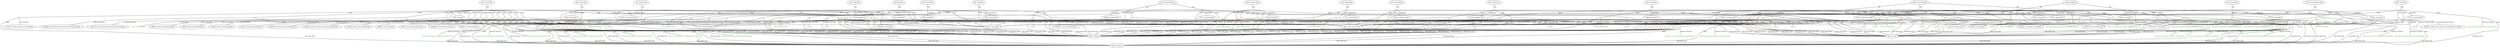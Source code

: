 strict graph "Capitals-p36-K3-all.tsv" {
	fontsize=20
	node [color="" fontcolor=black fontsize=10 shape=ellipse style=""]
	Q142 [label="Q142: 'France'@en"]
	node [color="" fontcolor=black fontsize=10 shape=ellipse style=""]
	Q90 [label="Q90: 'Paris'@en"]
	node [color=orange fontsize=10 shape=point style=filled]
	"Q142-P36-Q90-5141a3e9-0" [label=""]
	edge [fontsize=10]
	Q142 -- "Q142-P36-Q90-5141a3e9-0" [label=P36]
	"Q142-P36-Q90-5141a3e9-0" -- Q90 [label="'capital'@en"]
	node [color=orange fontsize=10 shape=point style=filled]
	"Q142-P36-Q90-5141a3e9-0" [label=""]
	node [color="" fontcolor=black fontsize=10 shape=ellipse style=""]
	Q200686 [label="Q200686: 'French Fifth Republic'@en"]
	node [color=orange fontsize=10 shape=point style=filled]
	"Q142-P36-Q90-5141a3e9-0-P1264-Q200686-0" [label=""]
	edge [fontsize=10]
	"Q142-P36-Q90-5141a3e9-0" -- "Q142-P36-Q90-5141a3e9-0-P1264-Q200686-0" [label=P1264]
	"Q142-P36-Q90-5141a3e9-0-P1264-Q200686-0" -- Q200686 [label="'valid in period'@en"]
	node [color=orange fontsize=10 shape=point style=filled]
	"Q142-P36-Q90-5141a3e9-0" [label=""]
	node [color="" fontcolor=black fontsize=10 shape=ellipse style=""]
	Q2367720 [label="Q2367720: 'French Civil and Military High Command'@en"]
	node [color=orange fontsize=10 shape=point style=filled]
	"Q142-P36-Q90-5141a3e9-0-P1264-Q2367720-0" [label=""]
	edge [fontsize=10]
	"Q142-P36-Q90-5141a3e9-0" -- "Q142-P36-Q90-5141a3e9-0-P1264-Q2367720-0" [label=P1264]
	"Q142-P36-Q90-5141a3e9-0-P1264-Q2367720-0" -- Q2367720 [label="'valid in period'@en"]
	node [color=orange fontsize=10 shape=point style=filled]
	"Q142-P36-Q90-5141a3e9-0" [label=""]
	node [color="" fontcolor=black fontsize=10 shape=ellipse style=""]
	Q2985550 [label="Q2985550: 'French National Committee'@en"]
	node [color=orange fontsize=10 shape=point style=filled]
	"Q142-P36-Q90-5141a3e9-0-P1264-Q2985550-0" [label=""]
	edge [fontsize=10]
	"Q142-P36-Q90-5141a3e9-0" -- "Q142-P36-Q90-5141a3e9-0-P1264-Q2985550-0" [label=P1264]
	"Q142-P36-Q90-5141a3e9-0-P1264-Q2985550-0" -- Q2985550 [label="'valid in period'@en"]
	node [color=orange fontsize=10 shape=point style=filled]
	"Q142-P36-Q90-5141a3e9-0" [label=""]
	node [color="" fontcolor=black fontsize=10 shape=ellipse style=""]
	Q565213 [label="Q565213: 'French Committee of National Liberation'@en"]
	node [color=orange fontsize=10 shape=point style=filled]
	"Q142-P36-Q90-5141a3e9-0-P1264-Q565213-0" [label=""]
	edge [fontsize=10]
	"Q142-P36-Q90-5141a3e9-0" -- "Q142-P36-Q90-5141a3e9-0-P1264-Q565213-0" [label=P1264]
	"Q142-P36-Q90-5141a3e9-0-P1264-Q565213-0" -- Q565213 [label="'valid in period'@en"]
	node [color=orange fontsize=10 shape=point style=filled]
	"Q142-P36-Q90-5141a3e9-0" [label=""]
	node [color="" fontcolor=black fontsize=10 shape=ellipse style=""]
	Q58202 [label="Q58202: 'July Monarchy'@en"]
	node [color=orange fontsize=10 shape=point style=filled]
	"Q142-P36-Q90-5141a3e9-0-P1264-Q58202-0" [label=""]
	edge [fontsize=10]
	"Q142-P36-Q90-5141a3e9-0" -- "Q142-P36-Q90-5141a3e9-0-P1264-Q58202-0" [label=P1264]
	"Q142-P36-Q90-5141a3e9-0-P1264-Q58202-0" -- Q58202 [label="'valid in period'@en"]
	node [color=orange fontsize=10 shape=point style=filled]
	"Q142-P36-Q90-5141a3e9-0" [label=""]
	node [color="" fontcolor=black fontsize=10 shape=ellipse style=""]
	Q58296 [label="Q58296: 'French First Republic'@en"]
	node [color=orange fontsize=10 shape=point style=filled]
	"Q142-P36-Q90-5141a3e9-0-P1264-Q58296-0" [label=""]
	edge [fontsize=10]
	"Q142-P36-Q90-5141a3e9-0" -- "Q142-P36-Q90-5141a3e9-0-P1264-Q58296-0" [label=P1264]
	"Q142-P36-Q90-5141a3e9-0-P1264-Q58296-0" -- Q58296 [label="'valid in period'@en"]
	node [color=orange fontsize=10 shape=point style=filled]
	"Q142-P36-Q90-5141a3e9-0" [label=""]
	node [color="" fontcolor=black fontsize=10 shape=ellipse style=""]
	Q58326 [label="Q58326: 'French Second Republic'@en"]
	node [color=orange fontsize=10 shape=point style=filled]
	"Q142-P36-Q90-5141a3e9-0-P1264-Q58326-0" [label=""]
	edge [fontsize=10]
	"Q142-P36-Q90-5141a3e9-0" -- "Q142-P36-Q90-5141a3e9-0-P1264-Q58326-0" [label=P1264]
	"Q142-P36-Q90-5141a3e9-0-P1264-Q58326-0" -- Q58326 [label="'valid in period'@en"]
	node [color=orange fontsize=10 shape=point style=filled]
	"Q142-P36-Q90-5141a3e9-0" [label=""]
	node [color="" fontcolor=black fontsize=10 shape=ellipse style=""]
	Q69808 [label="Q69808: 'Vichy France'@en"]
	node [color=orange fontsize=10 shape=point style=filled]
	"Q142-P36-Q90-5141a3e9-0-P1264-Q69808-0" [label=""]
	edge [fontsize=10]
	"Q142-P36-Q90-5141a3e9-0" -- "Q142-P36-Q90-5141a3e9-0-P1264-Q69808-0" [label=P1264]
	"Q142-P36-Q90-5141a3e9-0-P1264-Q69808-0" -- Q69808 [label="'valid in period'@en"]
	node [color=orange fontsize=10 shape=point style=filled]
	"Q142-P36-Q90-5141a3e9-0" [label=""]
	node [color="" fontcolor=black fontsize=10 shape=ellipse style=""]
	Q69829 [label="Q69829: 'French Fourth Republic'@en"]
	node [color=orange fontsize=10 shape=point style=filled]
	"Q142-P36-Q90-5141a3e9-0-P1264-Q69829-0" [label=""]
	edge [fontsize=10]
	"Q142-P36-Q90-5141a3e9-0" -- "Q142-P36-Q90-5141a3e9-0-P1264-Q69829-0" [label=P1264]
	"Q142-P36-Q90-5141a3e9-0-P1264-Q69829-0" -- Q69829 [label="'valid in period'@en"]
	node [color=orange fontsize=10 shape=point style=filled]
	"Q142-P36-Q90-5141a3e9-0" [label=""]
	node [color="" fontcolor=black fontsize=10 shape=ellipse style=""]
	Q70802 [label="Q70802: 'French Third Republic'@en"]
	node [color=orange fontsize=10 shape=point style=filled]
	"Q142-P36-Q90-5141a3e9-0-P1264-Q70802-0" [label=""]
	edge [fontsize=10]
	"Q142-P36-Q90-5141a3e9-0" -- "Q142-P36-Q90-5141a3e9-0-P1264-Q70802-0" [label=P1264]
	"Q142-P36-Q90-5141a3e9-0-P1264-Q70802-0" -- Q70802 [label="'valid in period'@en"]
	node [color=orange fontsize=10 shape=point style=filled]
	"Q142-P36-Q90-5141a3e9-0" [label=""]
	node [color="" fontcolor=black fontsize=10 shape=ellipse style=""]
	Q71084 [label="Q71084: 'First French Empire'@en"]
	node [color=orange fontsize=10 shape=point style=filled]
	"Q142-P36-Q90-5141a3e9-0-P1264-Q71084-0" [label=""]
	edge [fontsize=10]
	"Q142-P36-Q90-5141a3e9-0" -- "Q142-P36-Q90-5141a3e9-0-P1264-Q71084-0" [label=P1264]
	"Q142-P36-Q90-5141a3e9-0-P1264-Q71084-0" -- Q71084 [label="'valid in period'@en"]
	node [color=orange fontsize=10 shape=point style=filled]
	"Q142-P36-Q90-5141a3e9-0" [label=""]
	node [color="" fontcolor=black fontsize=10 shape=ellipse style=""]
	Q71092 [label="Q71092: 'Second French Empire'@en"]
	node [color=orange fontsize=10 shape=point style=filled]
	"Q142-P36-Q90-5141a3e9-0-P1264-Q71092-0" [label=""]
	edge [fontsize=10]
	"Q142-P36-Q90-5141a3e9-0" -- "Q142-P36-Q90-5141a3e9-0-P1264-Q71092-0" [label=P1264]
	"Q142-P36-Q90-5141a3e9-0-P1264-Q71092-0" -- Q71092 [label="'valid in period'@en"]
	node [color=orange fontsize=10 shape=point style=filled]
	"Q142-P36-Q90-5141a3e9-0" [label=""]
	node [color="" fontcolor=black fontsize=10 shape=ellipse style=""]
	Q783684 [label="Q783684: 'Provisional Government of the French Republic'@en"]
	node [color=orange fontsize=10 shape=point style=filled]
	"Q142-P36-Q90-5141a3e9-0-P1264-Q783684-0" [label=""]
	edge [fontsize=10]
	"Q142-P36-Q90-5141a3e9-0" -- "Q142-P36-Q90-5141a3e9-0-P1264-Q783684-0" [label=P1264]
	"Q142-P36-Q90-5141a3e9-0-P1264-Q783684-0" -- Q783684 [label="'valid in period'@en"]
	node [color=orange fontsize=10 shape=point style=filled]
	"Q142-P36-Q90-5141a3e9-0" [label=""]
	node [color="" fontcolor=black fontsize=10 shape=ellipse style=""]
	Q29509043 [label="Q29509043: 'official'@en"]
	node [color=orange fontsize=10 shape=point style=filled]
	"Q142-P36-Q90-5141a3e9-0-P5102-Q29509043-0" [label=""]
	edge [fontsize=10]
	"Q142-P36-Q90-5141a3e9-0" -- "Q142-P36-Q90-5141a3e9-0-P5102-Q29509043-0" [label=P5102]
	"Q142-P36-Q90-5141a3e9-0-P5102-Q29509043-0" -- Q29509043 [label="'nature of statement'@en"]
	node [color=orange fontsize=10 shape=point style=filled]
	"Q142-P36-Q90-5141a3e9-0" [label=""]
	node [color="" fontcolor=black fontsize=10 shape=ellipse style=""]
	Q712144 [label="Q712144: 'de facto'@en"]
	node [color=orange fontsize=10 shape=point style=filled]
	"Q142-P36-Q90-5141a3e9-0-P5102-Q132555-0" [label=""]
	edge [fontsize=10]
	"Q142-P36-Q90-5141a3e9-0" -- "Q142-P36-Q90-5141a3e9-0-P5102-Q132555-0" [label=P5102]
	"Q142-P36-Q90-5141a3e9-0-P5102-Q132555-0" -- Q712144 [label="'nature of statement'@en"]
	node [color=orange fontsize=10 shape=point style=filled]
	"Q142-P36-Q90-5141a3e9-0" [label=""]
	node [color="" fontcolor=forestgreen fontsize=10 shape=plain style=""]
	"Q142-P36-Q90-5141a3e9-0-P580-4825c1-0^1789-10-05T00_00_00Z/11" [label="^1789-10-05T00:00:00Z/11"]
	node [color=orange fontsize=10 shape=point style=filled]
	"Q142-P36-Q90-5141a3e9-0-P580-4825c1-0" [label=""]
	edge [fontsize=10]
	"Q142-P36-Q90-5141a3e9-0" -- "Q142-P36-Q90-5141a3e9-0-P580-4825c1-0" [label=P580]
	"Q142-P36-Q90-5141a3e9-0-P580-4825c1-0" -- "Q142-P36-Q90-5141a3e9-0-P580-4825c1-0^1789-10-05T00_00_00Z/11" [label="'start time'@en"]
	node [color=orange fontsize=10 shape=point style=filled]
	"Q142-P36-Q90-5141a3e9-0" [label=""]
	node [color="" fontcolor=black fontsize=10 shape=ellipse style=""]
	Q1151917 [label="Q1151917: 'Women\'s March on Versailles'@en"]
	node [color=orange fontsize=10 shape=point style=filled]
	"Q142-P36-Q90-5141a3e9-0-P828-Q1151917-0" [label=""]
	edge [fontsize=10]
	"Q142-P36-Q90-5141a3e9-0" -- "Q142-P36-Q90-5141a3e9-0-P828-Q1151917-0" [label=P828]
	"Q142-P36-Q90-5141a3e9-0-P828-Q1151917-0" -- Q1151917 [label="'has cause'@en"]
	node [color=orange fontsize=10 shape=point style=filled]
	"Q142-P36-Q90-5141a3e9-0" [label=""]
	node [color="" fontcolor=black fontsize=10 shape=ellipse style=""]
	ckgl1 [label="ckgl1: Atual |Corrente |Hoje"]
	node [color=orange fontsize=10 shape=point style=filled]
	"Q142-P36-Q90-5141a3e9-0-ckgr3" [label=""]
	edge [fontsize=10]
	"Q142-P36-Q90-5141a3e9-0" -- "Q142-P36-Q90-5141a3e9-0-ckgr3" [label=ckgr3]
	"Q142-P36-Q90-5141a3e9-0-ckgr3" -- ckgl1 [label="ckg:Inferred Context"]
	node [color=orange fontsize=10 shape=point style=filled]
	"Q142-P36-Q90-5141a3e9-0-P1264-Q200686-0" [label=""]
	node [color="" fontcolor=black fontsize=10 shape=ellipse style=""]
	ckgT1 [label="ckgT1: Temporal"]
	node [color=orange fontsize=10 shape=point style=filled]
	"Q142-P36-Q90-5141a3e9-0-P1264-Q200686-0-P1264" [label=""]
	edge [fontsize=10]
	"Q142-P36-Q90-5141a3e9-0-P1264-Q200686-0" -- "Q142-P36-Q90-5141a3e9-0-P1264-Q200686-0-P1264" [label=ckgr9]
	"Q142-P36-Q90-5141a3e9-0-P1264-Q200686-0-P1264" -- ckgT1 [label="ckg:Context Type"]
	node [color=orange fontsize=10 shape=point style=filled]
	"Q142-P36-Q90-5141a3e9-0-P1264-Q2367720-0" [label=""]
	node [color="" fontcolor=black fontsize=10 shape=ellipse style=""]
	ckgT1 [label="ckgT1: Temporal"]
	node [color=orange fontsize=10 shape=point style=filled]
	"Q142-P36-Q90-5141a3e9-0-P1264-Q2367720-0-P1264" [label=""]
	edge [fontsize=10]
	"Q142-P36-Q90-5141a3e9-0-P1264-Q2367720-0" -- "Q142-P36-Q90-5141a3e9-0-P1264-Q2367720-0-P1264" [label=ckgr9]
	"Q142-P36-Q90-5141a3e9-0-P1264-Q2367720-0-P1264" -- ckgT1 [label="ckg:Context Type"]
	node [color=orange fontsize=10 shape=point style=filled]
	"Q142-P36-Q90-5141a3e9-0-P1264-Q2985550-0" [label=""]
	node [color="" fontcolor=black fontsize=10 shape=ellipse style=""]
	ckgT1 [label="ckgT1: Temporal"]
	node [color=orange fontsize=10 shape=point style=filled]
	"Q142-P36-Q90-5141a3e9-0-P1264-Q2985550-0-P1264" [label=""]
	edge [fontsize=10]
	"Q142-P36-Q90-5141a3e9-0-P1264-Q2985550-0" -- "Q142-P36-Q90-5141a3e9-0-P1264-Q2985550-0-P1264" [label=ckgr9]
	"Q142-P36-Q90-5141a3e9-0-P1264-Q2985550-0-P1264" -- ckgT1 [label="ckg:Context Type"]
	node [color=orange fontsize=10 shape=point style=filled]
	"Q142-P36-Q90-5141a3e9-0-P1264-Q565213-0" [label=""]
	node [color="" fontcolor=black fontsize=10 shape=ellipse style=""]
	ckgT1 [label="ckgT1: Temporal"]
	node [color=orange fontsize=10 shape=point style=filled]
	"Q142-P36-Q90-5141a3e9-0-P1264-Q565213-0-P1264" [label=""]
	edge [fontsize=10]
	"Q142-P36-Q90-5141a3e9-0-P1264-Q565213-0" -- "Q142-P36-Q90-5141a3e9-0-P1264-Q565213-0-P1264" [label=ckgr9]
	"Q142-P36-Q90-5141a3e9-0-P1264-Q565213-0-P1264" -- ckgT1 [label="ckg:Context Type"]
	node [color=orange fontsize=10 shape=point style=filled]
	"Q142-P36-Q90-5141a3e9-0-P1264-Q58202-0" [label=""]
	node [color="" fontcolor=black fontsize=10 shape=ellipse style=""]
	ckgT1 [label="ckgT1: Temporal"]
	node [color=orange fontsize=10 shape=point style=filled]
	"Q142-P36-Q90-5141a3e9-0-P1264-Q58202-0-P1264" [label=""]
	edge [fontsize=10]
	"Q142-P36-Q90-5141a3e9-0-P1264-Q58202-0" -- "Q142-P36-Q90-5141a3e9-0-P1264-Q58202-0-P1264" [label=ckgr9]
	"Q142-P36-Q90-5141a3e9-0-P1264-Q58202-0-P1264" -- ckgT1 [label="ckg:Context Type"]
	node [color=orange fontsize=10 shape=point style=filled]
	"Q142-P36-Q90-5141a3e9-0-P1264-Q58296-0" [label=""]
	node [color="" fontcolor=black fontsize=10 shape=ellipse style=""]
	ckgT1 [label="ckgT1: Temporal"]
	node [color=orange fontsize=10 shape=point style=filled]
	"Q142-P36-Q90-5141a3e9-0-P1264-Q58296-0-P1264" [label=""]
	edge [fontsize=10]
	"Q142-P36-Q90-5141a3e9-0-P1264-Q58296-0" -- "Q142-P36-Q90-5141a3e9-0-P1264-Q58296-0-P1264" [label=ckgr9]
	"Q142-P36-Q90-5141a3e9-0-P1264-Q58296-0-P1264" -- ckgT1 [label="ckg:Context Type"]
	node [color=orange fontsize=10 shape=point style=filled]
	"Q142-P36-Q90-5141a3e9-0-P1264-Q58326-0" [label=""]
	node [color="" fontcolor=black fontsize=10 shape=ellipse style=""]
	ckgT1 [label="ckgT1: Temporal"]
	node [color=orange fontsize=10 shape=point style=filled]
	"Q142-P36-Q90-5141a3e9-0-P1264-Q58326-0-P1264" [label=""]
	edge [fontsize=10]
	"Q142-P36-Q90-5141a3e9-0-P1264-Q58326-0" -- "Q142-P36-Q90-5141a3e9-0-P1264-Q58326-0-P1264" [label=ckgr9]
	"Q142-P36-Q90-5141a3e9-0-P1264-Q58326-0-P1264" -- ckgT1 [label="ckg:Context Type"]
	node [color=orange fontsize=10 shape=point style=filled]
	"Q142-P36-Q90-5141a3e9-0-P1264-Q69808-0" [label=""]
	node [color="" fontcolor=black fontsize=10 shape=ellipse style=""]
	ckgT1 [label="ckgT1: Temporal"]
	node [color=orange fontsize=10 shape=point style=filled]
	"Q142-P36-Q90-5141a3e9-0-P1264-Q69808-0-P1264" [label=""]
	edge [fontsize=10]
	"Q142-P36-Q90-5141a3e9-0-P1264-Q69808-0" -- "Q142-P36-Q90-5141a3e9-0-P1264-Q69808-0-P1264" [label=ckgr9]
	"Q142-P36-Q90-5141a3e9-0-P1264-Q69808-0-P1264" -- ckgT1 [label="ckg:Context Type"]
	node [color=orange fontsize=10 shape=point style=filled]
	"Q142-P36-Q90-5141a3e9-0-P1264-Q69829-0" [label=""]
	node [color="" fontcolor=black fontsize=10 shape=ellipse style=""]
	ckgT1 [label="ckgT1: Temporal"]
	node [color=orange fontsize=10 shape=point style=filled]
	"Q142-P36-Q90-5141a3e9-0-P1264-Q69829-0-P1264" [label=""]
	edge [fontsize=10]
	"Q142-P36-Q90-5141a3e9-0-P1264-Q69829-0" -- "Q142-P36-Q90-5141a3e9-0-P1264-Q69829-0-P1264" [label=ckgr9]
	"Q142-P36-Q90-5141a3e9-0-P1264-Q69829-0-P1264" -- ckgT1 [label="ckg:Context Type"]
	node [color=orange fontsize=10 shape=point style=filled]
	"Q142-P36-Q90-5141a3e9-0-P1264-Q70802-0" [label=""]
	node [color="" fontcolor=black fontsize=10 shape=ellipse style=""]
	ckgT1 [label="ckgT1: Temporal"]
	node [color=orange fontsize=10 shape=point style=filled]
	"Q142-P36-Q90-5141a3e9-0-P1264-Q70802-0-P1264" [label=""]
	edge [fontsize=10]
	"Q142-P36-Q90-5141a3e9-0-P1264-Q70802-0" -- "Q142-P36-Q90-5141a3e9-0-P1264-Q70802-0-P1264" [label=ckgr9]
	"Q142-P36-Q90-5141a3e9-0-P1264-Q70802-0-P1264" -- ckgT1 [label="ckg:Context Type"]
	node [color=orange fontsize=10 shape=point style=filled]
	"Q142-P36-Q90-5141a3e9-0-P1264-Q71084-0" [label=""]
	node [color="" fontcolor=black fontsize=10 shape=ellipse style=""]
	ckgT1 [label="ckgT1: Temporal"]
	node [color=orange fontsize=10 shape=point style=filled]
	"Q142-P36-Q90-5141a3e9-0-P1264-Q71084-0-P1264" [label=""]
	edge [fontsize=10]
	"Q142-P36-Q90-5141a3e9-0-P1264-Q71084-0" -- "Q142-P36-Q90-5141a3e9-0-P1264-Q71084-0-P1264" [label=ckgr9]
	"Q142-P36-Q90-5141a3e9-0-P1264-Q71084-0-P1264" -- ckgT1 [label="ckg:Context Type"]
	node [color=orange fontsize=10 shape=point style=filled]
	"Q142-P36-Q90-5141a3e9-0-P1264-Q71092-0" [label=""]
	node [color="" fontcolor=black fontsize=10 shape=ellipse style=""]
	ckgT1 [label="ckgT1: Temporal"]
	node [color=orange fontsize=10 shape=point style=filled]
	"Q142-P36-Q90-5141a3e9-0-P1264-Q71092-0-P1264" [label=""]
	edge [fontsize=10]
	"Q142-P36-Q90-5141a3e9-0-P1264-Q71092-0" -- "Q142-P36-Q90-5141a3e9-0-P1264-Q71092-0-P1264" [label=ckgr9]
	"Q142-P36-Q90-5141a3e9-0-P1264-Q71092-0-P1264" -- ckgT1 [label="ckg:Context Type"]
	node [color=orange fontsize=10 shape=point style=filled]
	"Q142-P36-Q90-5141a3e9-0-P1264-Q783684-0" [label=""]
	node [color="" fontcolor=black fontsize=10 shape=ellipse style=""]
	ckgT1 [label="ckgT1: Temporal"]
	node [color=orange fontsize=10 shape=point style=filled]
	"Q142-P36-Q90-5141a3e9-0-P1264-Q783684-0-P1264" [label=""]
	edge [fontsize=10]
	"Q142-P36-Q90-5141a3e9-0-P1264-Q783684-0" -- "Q142-P36-Q90-5141a3e9-0-P1264-Q783684-0-P1264" [label=ckgr9]
	"Q142-P36-Q90-5141a3e9-0-P1264-Q783684-0-P1264" -- ckgT1 [label="ckg:Context Type"]
	node [color=orange fontsize=10 shape=point style=filled]
	"Q142-P36-Q90-5141a3e9-0-P5102-Q132555-0" [label=""]
	node [color="" fontcolor=forestgreen fontsize=10 shape=plain style=""]
	"Q142-P36-Q90-5141a3e9-0-P5102-Q132555-0-P854https_//rm.coe.int/status-of-capital-cities/16807199af" [label="https://rm.coe.int/status-of-capital-cities/16807199af"]
	node [color=orange fontsize=10 shape=point style=filled]
	"Q142-P36-Q90-5141a3e9-0-P5102-Q132555-0-P854" [label=""]
	edge [fontsize=10]
	"Q142-P36-Q90-5141a3e9-0-P5102-Q132555-0" -- "Q142-P36-Q90-5141a3e9-0-P5102-Q132555-0-P854" [label=P854]
	"Q142-P36-Q90-5141a3e9-0-P5102-Q132555-0-P854" -- "Q142-P36-Q90-5141a3e9-0-P5102-Q132555-0-P854https_//rm.coe.int/status-of-capital-cities/16807199af" [label="'reference URL'@en"]
	node [color=orange fontsize=10 shape=point style=filled]
	"Q142-P36-Q90-5141a3e9-0-P5102-Q132555-0" [label=""]
	node [color="" fontcolor=black fontsize=10 shape=ellipse style=""]
	ckgG1 [label="ckgG1: Generic"]
	node [color=orange fontsize=10 shape=point style=filled]
	"Q142-P36-Q90-5141a3e9-0-P5102-Q132555-0-P5102" [label=""]
	edge [fontsize=10]
	"Q142-P36-Q90-5141a3e9-0-P5102-Q132555-0" -- "Q142-P36-Q90-5141a3e9-0-P5102-Q132555-0-P5102" [label=ckgr9]
	"Q142-P36-Q90-5141a3e9-0-P5102-Q132555-0-P5102" -- ckgG1 [label="ckg:Context Type"]
	node [color=orange fontsize=10 shape=point style=filled]
	"Q142-P36-Q90-5141a3e9-0-P5102-Q132555-0-P854" [label=""]
	node [color="" fontcolor=black fontsize=10 shape=ellipse style=""]
	ckgP1 [label="ckgP1: Provenance"]
	node [color=orange fontsize=10 shape=point style=filled]
	"Q142-P36-Q90-5141a3e9-0-P5102-Q132555-0-P854-ckgP1" [label=""]
	edge [fontsize=10]
	"Q142-P36-Q90-5141a3e9-0-P5102-Q132555-0-P854" -- "Q142-P36-Q90-5141a3e9-0-P5102-Q132555-0-P854-ckgP1" [label=ckgr9]
	"Q142-P36-Q90-5141a3e9-0-P5102-Q132555-0-P854-ckgP1" -- ckgP1 [label="ckg:Context Type"]
	node [color=orange fontsize=10 shape=point style=filled]
	"Q142-P36-Q90-5141a3e9-0-P5102-Q29509043-0" [label=""]
	node [color="" fontcolor=black fontsize=10 shape=ellipse style=""]
	ckgG1 [label="ckgG1: Generic"]
	node [color=orange fontsize=10 shape=point style=filled]
	"Q142-P36-Q90-5141a3e9-0-P5102-Q29509043-0-P5102" [label=""]
	edge [fontsize=10]
	"Q142-P36-Q90-5141a3e9-0-P5102-Q29509043-0" -- "Q142-P36-Q90-5141a3e9-0-P5102-Q29509043-0-P5102" [label=ckgr9]
	"Q142-P36-Q90-5141a3e9-0-P5102-Q29509043-0-P5102" -- ckgG1 [label="ckg:Context Type"]
	node [color=orange fontsize=10 shape=point style=filled]
	"Q142-P36-Q90-5141a3e9-0-P580-4825c1-0" [label=""]
	node [color="" fontcolor=black fontsize=10 shape=ellipse style=""]
	ckgT1 [label="ckgT1: Temporal"]
	node [color=orange fontsize=10 shape=point style=filled]
	"Q142-P36-Q90-5141a3e9-0-P580-4825c1-0-P580" [label=""]
	edge [fontsize=10]
	"Q142-P36-Q90-5141a3e9-0-P580-4825c1-0" -- "Q142-P36-Q90-5141a3e9-0-P580-4825c1-0-P580" [label=ckgr9]
	"Q142-P36-Q90-5141a3e9-0-P580-4825c1-0-P580" -- ckgT1 [label="ckg:Context Type"]
	node [color=orange fontsize=10 shape=point style=filled]
	"Q142-P36-Q90-5141a3e9-0-P828-Q1151917-0" [label=""]
	node [color="" fontcolor=black fontsize=10 shape=ellipse style=""]
	ckgP1 [label="ckgP1: Provenance"]
	node [color=orange fontsize=10 shape=point style=filled]
	"Q142-P36-Q90-5141a3e9-0-P828-Q1151917-0-P828" [label=""]
	edge [fontsize=10]
	"Q142-P36-Q90-5141a3e9-0-P828-Q1151917-0" -- "Q142-P36-Q90-5141a3e9-0-P828-Q1151917-0-P828" [label=ckgr9]
	"Q142-P36-Q90-5141a3e9-0-P828-Q1151917-0-P828" -- ckgP1 [label="ckg:Context Type"]
	node [color=orange fontsize=10 shape=point style=filled]
	"Q142-P36-Q90-5141a3e9-0-ckgr3" [label=""]
	node [color="" fontcolor=black fontsize=10 shape=ellipse style=""]
	ckgT1 [label="ckgT1: Temporal"]
	node [color=orange fontsize=10 shape=point style=filled]
	"Q142-P36-Q90-5141a3e9-0-ckgr3-ckgT1" [label=""]
	edge [fontsize=10]
	"Q142-P36-Q90-5141a3e9-0-ckgr3" -- "Q142-P36-Q90-5141a3e9-0-ckgr3-ckgT1" [label=ckgr9]
	"Q142-P36-Q90-5141a3e9-0-ckgr3-ckgT1" -- ckgT1 [label="ckg:Context Type"]
	node [color="" fontcolor=black fontsize=10 shape=ellipse style=""]
	Q145 [label="Q145: 'United Kingdom'@en"]
	node [color="" fontcolor=black fontsize=10 shape=ellipse style=""]
	Q84 [label="Q84: 'London'@en"]
	node [color=orange fontsize=10 shape=point style=filled]
	"Q145-P36-Q84-f7211115-0" [label=""]
	edge [fontsize=10]
	Q145 -- "Q145-P36-Q84-f7211115-0" [label=P36]
	"Q145-P36-Q84-f7211115-0" -- Q84 [label="'capital'@en"]
	node [color=orange fontsize=10 shape=point style=filled]
	"Q145-P36-Q84-f7211115-0" [label=""]
	node [color="" fontcolor=black fontsize=10 shape=ellipse style=""]
	Q712144 [label="Q712144: 'de facto'@en"]
	node [color=orange fontsize=10 shape=point style=filled]
	"Q145-P36-Q84-f7211115-0-P5102-Q712144-0" [label=""]
	edge [fontsize=10]
	"Q145-P36-Q84-f7211115-0" -- "Q145-P36-Q84-f7211115-0-P5102-Q712144-0" [label=P5102]
	"Q145-P36-Q84-f7211115-0-P5102-Q712144-0" -- Q712144 [label="'nature of statement'@en"]
	node [color=orange fontsize=10 shape=point style=filled]
	"Q145-P36-Q84-f7211115-0" [label=""]
	node [color="" fontcolor=forestgreen fontsize=10 shape=plain style=""]
	"Q145-P36-Q84-f7211115-0-P580unknown" [label=unknown]
	node [color=orange fontsize=10 shape=point style=filled]
	"Q145-P36-Q84-f7211115-0-P580" [label=""]
	edge [fontsize=10]
	"Q145-P36-Q84-f7211115-0" -- "Q145-P36-Q84-f7211115-0-P580" [label=P580]
	"Q145-P36-Q84-f7211115-0-P580" -- "Q145-P36-Q84-f7211115-0-P580unknown" [label="'start time'@en"]
	node [color=orange fontsize=10 shape=point style=filled]
	"Q145-P36-Q84-f7211115-0" [label=""]
	node [color="" fontcolor=black fontsize=10 shape=ellipse style=""]
	ckgl1 [label="ckgl1: Atual |Corrente |Hoje"]
	node [color=orange fontsize=10 shape=point style=filled]
	"Q145-P36-Q84-f7211115-0-ckgr3" [label=""]
	edge [fontsize=10]
	"Q145-P36-Q84-f7211115-0" -- "Q145-P36-Q84-f7211115-0-ckgr3" [label=ckgr3]
	"Q145-P36-Q84-f7211115-0-ckgr3" -- ckgl1 [label="ckg:Inferred Context"]
	node [color=orange fontsize=10 shape=point style=filled]
	"Q145-P36-Q84-f7211115-0-P5102-Q712144-0" [label=""]
	node [color="" fontcolor=forestgreen fontsize=10 shape=plain style=""]
	"Q145-P36-Q84-f7211115-0-P5102-Q712144-0-P854https_//rm.coe.int/status-of-capital-cities/16807199af" [label="https://rm.coe.int/status-of-capital-cities/16807199af"]
	node [color=orange fontsize=10 shape=point style=filled]
	"Q145-P36-Q84-f7211115-0-P5102-Q712144-0-P854" [label=""]
	edge [fontsize=10]
	"Q145-P36-Q84-f7211115-0-P5102-Q712144-0" -- "Q145-P36-Q84-f7211115-0-P5102-Q712144-0-P854" [label=P854]
	"Q145-P36-Q84-f7211115-0-P5102-Q712144-0-P854" -- "Q145-P36-Q84-f7211115-0-P5102-Q712144-0-P854https_//rm.coe.int/status-of-capital-cities/16807199af" [label="'reference URL'@en"]
	node [color=orange fontsize=10 shape=point style=filled]
	"Q145-P36-Q84-f7211115-0-P5102-Q712144-0" [label=""]
	node [color="" fontcolor=black fontsize=10 shape=ellipse style=""]
	ckgG1 [label="ckgG1: Generic"]
	node [color=orange fontsize=10 shape=point style=filled]
	"Q145-P36-Q84-f7211115-0-P5102-Q712144-0-P5102" [label=""]
	edge [fontsize=10]
	"Q145-P36-Q84-f7211115-0-P5102-Q712144-0" -- "Q145-P36-Q84-f7211115-0-P5102-Q712144-0-P5102" [label=ckgr9]
	"Q145-P36-Q84-f7211115-0-P5102-Q712144-0-P5102" -- ckgG1 [label="ckg:Context Type"]
	node [color=orange fontsize=10 shape=point style=filled]
	"Q145-P36-Q84-f7211115-0-P5102-Q712144-0-P854" [label=""]
	node [color="" fontcolor=black fontsize=10 shape=ellipse style=""]
	ckgP1 [label="ckgP1: Provenance"]
	node [color=orange fontsize=10 shape=point style=filled]
	"Q145-P36-Q84-f7211115-0-P5102-Q712144-0-P854-ckgP1" [label=""]
	edge [fontsize=10]
	"Q145-P36-Q84-f7211115-0-P5102-Q712144-0-P854" -- "Q145-P36-Q84-f7211115-0-P5102-Q712144-0-P854-ckgP1" [label=ckgr9]
	"Q145-P36-Q84-f7211115-0-P5102-Q712144-0-P854-ckgP1" -- ckgP1 [label="ckg:Context Type"]
	node [color=orange fontsize=10 shape=point style=filled]
	"Q145-P36-Q84-f7211115-0-P580" [label=""]
	node [color="" fontcolor=black fontsize=10 shape=ellipse style=""]
	ckgT1 [label="ckgT1: Temporal"]
	node [color=orange fontsize=10 shape=point style=filled]
	"Q145-P36-Q84-f7211115-0-P580-ckgT1" [label=""]
	edge [fontsize=10]
	"Q145-P36-Q84-f7211115-0-P580" -- "Q145-P36-Q84-f7211115-0-P580-ckgT1" [label=ckgr9]
	"Q145-P36-Q84-f7211115-0-P580-ckgT1" -- ckgT1 [label="ckg:Context Type"]
	node [color=orange fontsize=10 shape=point style=filled]
	"Q145-P36-Q84-f7211115-0-ckgr3" [label=""]
	node [color="" fontcolor=black fontsize=10 shape=ellipse style=""]
	ckgT1 [label="ckgT1: Temporal"]
	node [color=orange fontsize=10 shape=point style=filled]
	"Q145-P36-Q84-f7211115-0-ckgr3-ckgT1" [label=""]
	edge [fontsize=10]
	"Q145-P36-Q84-f7211115-0-ckgr3" -- "Q145-P36-Q84-f7211115-0-ckgr3-ckgT1" [label=ckgr9]
	"Q145-P36-Q84-f7211115-0-ckgr3-ckgT1" -- ckgT1 [label="ckg:Context Type"]
	node [color="" fontcolor=black fontsize=10 shape=ellipse style=""]
	Q155 [label="Q155: 'Brazil'@en"]
	node [color="" fontcolor=black fontsize=10 shape=ellipse style=""]
	Q2844 [label="Q2844: 'Brasília'@en"]
	node [color=orange fontsize=10 shape=point style=filled]
	"Q155-P36-Q2844-dc7767a2-0" [label=""]
	edge [fontsize=10]
	Q155 -- "Q155-P36-Q2844-dc7767a2-0" [label=P36]
	"Q155-P36-Q2844-dc7767a2-0" -- Q2844 [label="'capital'@en"]
	node [color=orange fontsize=10 shape=point style=filled]
	"Q155-P36-Q2844-dc7767a2-0" [label=""]
	node [color="" fontcolor=black fontsize=10 shape=ellipse style=""]
	Q132555 [label="Q132555: 'de jure'@en"]
	node [color=orange fontsize=10 shape=point style=filled]
	"Q155-P36-Q2844-dc7767a2-0-P5102-Q132555-0" [label=""]
	edge [fontsize=10]
	"Q155-P36-Q2844-dc7767a2-0" -- "Q155-P36-Q2844-dc7767a2-0-P5102-Q132555-0" [label=P5102]
	"Q155-P36-Q2844-dc7767a2-0-P5102-Q132555-0" -- Q132555 [label="'nature of statement'@en"]
	node [color=orange fontsize=10 shape=point style=filled]
	"Q155-P36-Q2844-dc7767a2-0" [label=""]
	node [color="" fontcolor=forestgreen fontsize=10 shape=plain style=""]
	"Q155-P36-Q2844-dc7767a2-0-P580-a40689-0^1960-04-22T00_00_00Z/11" [label="^1960-04-22T00:00:00Z/11"]
	node [color=orange fontsize=10 shape=point style=filled]
	"Q155-P36-Q2844-dc7767a2-0-P580-a40689-0" [label=""]
	edge [fontsize=10]
	"Q155-P36-Q2844-dc7767a2-0" -- "Q155-P36-Q2844-dc7767a2-0-P580-a40689-0" [label=P580]
	"Q155-P36-Q2844-dc7767a2-0-P580-a40689-0" -- "Q155-P36-Q2844-dc7767a2-0-P580-a40689-0^1960-04-22T00_00_00Z/11" [label="'start time'@en"]
	node [color=orange fontsize=10 shape=point style=filled]
	"Q155-P36-Q2844-dc7767a2-0" [label=""]
	node [color="" fontcolor=black fontsize=10 shape=ellipse style=""]
	Q2386422 [label="Q2386422: 'Constitution of Brazil'@en"]
	node [color=orange fontsize=10 shape=point style=filled]
	"Q155-P36-Q2844-dc7767a2-0-P92-Q2386422-0" [label=""]
	edge [fontsize=10]
	"Q155-P36-Q2844-dc7767a2-0" -- "Q155-P36-Q2844-dc7767a2-0-P92-Q2386422-0" [label=P92]
	"Q155-P36-Q2844-dc7767a2-0-P92-Q2386422-0" -- Q2386422 [label="'main regulatory text'@en"]
	node [color=orange fontsize=10 shape=point style=filled]
	"Q155-P36-Q2844-dc7767a2-0" [label=""]
	node [color="" fontcolor=black fontsize=10 shape=ellipse style=""]
	ckgl1 [label="ckgl1: Atual |Corrente |Hoje"]
	node [color=orange fontsize=10 shape=point style=filled]
	"Q155-P36-Q2844-dc7767a2-0-ckgr3" [label=""]
	edge [fontsize=10]
	"Q155-P36-Q2844-dc7767a2-0" -- "Q155-P36-Q2844-dc7767a2-0-ckgr3" [label=ckgr3]
	"Q155-P36-Q2844-dc7767a2-0-ckgr3" -- ckgl1 [label="ckg:Inferred Context"]
	node [color=orange fontsize=10 shape=point style=filled]
	"Q155-P36-Q2844-dc7767a2-0-P5102-Q132555-0" [label=""]
	node [color="" fontcolor=forestgreen fontsize=10 shape=plain style=""]
	"Q155-P36-Q2844-dc7767a2-0-P92-Q2386422-0-P854http_//www.planalto.gov.br/ccivil_03/Constituicao/ConstituicaoCompilado.htm" [label="http://www.planalto.gov.br/ccivil_03/Constituicao/ConstituicaoCompilado.htm"]
	node [color=orange fontsize=10 shape=point style=filled]
	"Q155-P36-Q2844-dc7767a2-0-P92-Q2386422-0-P854" [label=""]
	edge [fontsize=10]
	"Q155-P36-Q2844-dc7767a2-0-P5102-Q132555-0" -- "Q155-P36-Q2844-dc7767a2-0-P92-Q2386422-0-P854" [label=P854]
	"Q155-P36-Q2844-dc7767a2-0-P92-Q2386422-0-P854" -- "Q155-P36-Q2844-dc7767a2-0-P92-Q2386422-0-P854http_//www.planalto.gov.br/ccivil_03/Constituicao/ConstituicaoCompilado.htm" [label="'reference URL'@en"]
	node [color=orange fontsize=10 shape=point style=filled]
	"Q155-P36-Q2844-dc7767a2-0-P5102-Q132555-0" [label=""]
	node [color="" fontcolor=black fontsize=10 shape=ellipse style=""]
	ckgG1 [label="ckgG1: Generic"]
	node [color=orange fontsize=10 shape=point style=filled]
	"Q155-P36-Q2844-dc7767a2-0-P5102-Q132555-0-P5102" [label=""]
	edge [fontsize=10]
	"Q155-P36-Q2844-dc7767a2-0-P5102-Q132555-0" -- "Q155-P36-Q2844-dc7767a2-0-P5102-Q132555-0-P5102" [label=ckgr9]
	"Q155-P36-Q2844-dc7767a2-0-P5102-Q132555-0-P5102" -- ckgG1 [label="ckg:Context Type"]
	node [color=orange fontsize=10 shape=point style=filled]
	"Q155-P36-Q2844-dc7767a2-0-P580-a40689-0" [label=""]
	node [color="" fontcolor=black fontsize=10 shape=ellipse style=""]
	ckgT1 [label="ckgT1: Temporal"]
	node [color=orange fontsize=10 shape=point style=filled]
	"Q155-P36-Q2844-dc7767a2-0-P580-a40689-0-P580" [label=""]
	edge [fontsize=10]
	"Q155-P36-Q2844-dc7767a2-0-P580-a40689-0" -- "Q155-P36-Q2844-dc7767a2-0-P580-a40689-0-P580" [label=ckgr9]
	"Q155-P36-Q2844-dc7767a2-0-P580-a40689-0-P580" -- ckgT1 [label="ckg:Context Type"]
	node [color=orange fontsize=10 shape=point style=filled]
	"Q155-P36-Q2844-dc7767a2-0-P92-Q2386422-0" [label=""]
	node [color="" fontcolor=black fontsize=10 shape=ellipse style=""]
	ckgP1 [label="ckgP1: Provenance"]
	node [color=orange fontsize=10 shape=point style=filled]
	"Q155-P36-Q2844-dc7767a2-0-P92-Q2386422-0-P92" [label=""]
	edge [fontsize=10]
	"Q155-P36-Q2844-dc7767a2-0-P92-Q2386422-0" -- "Q155-P36-Q2844-dc7767a2-0-P92-Q2386422-0-P92" [label=ckgr9]
	"Q155-P36-Q2844-dc7767a2-0-P92-Q2386422-0-P92" -- ckgP1 [label="ckg:Context Type"]
	node [color=orange fontsize=10 shape=point style=filled]
	"Q155-P36-Q2844-dc7767a2-0-P92-Q2386422-0-P854" [label=""]
	node [color="" fontcolor=black fontsize=10 shape=ellipse style=""]
	ckgP1 [label="ckgP1: Provenance"]
	node [color=orange fontsize=10 shape=point style=filled]
	"Q155-P36-Q2844-dc7767a2-0-P92-Q2386422-0-P854-ckgP1" [label=""]
	edge [fontsize=10]
	"Q155-P36-Q2844-dc7767a2-0-P92-Q2386422-0-P854" -- "Q155-P36-Q2844-dc7767a2-0-P92-Q2386422-0-P854-ckgP1" [label=ckgr9]
	"Q155-P36-Q2844-dc7767a2-0-P92-Q2386422-0-P854-ckgP1" -- ckgP1 [label="ckg:Context Type"]
	node [color=orange fontsize=10 shape=point style=filled]
	"Q155-P36-Q2844-dc7767a2-0-ckgr3" [label=""]
	node [color="" fontcolor=black fontsize=10 shape=ellipse style=""]
	ckgT1 [label="ckgT1: Temporal"]
	node [color=orange fontsize=10 shape=point style=filled]
	"Q155-P36-Q2844-dc7767a2-0-ckgr3-ckgT1" [label=""]
	edge [fontsize=10]
	"Q155-P36-Q2844-dc7767a2-0-ckgr3" -- "Q155-P36-Q2844-dc7767a2-0-ckgr3-ckgT1" [label=ckgr9]
	"Q155-P36-Q2844-dc7767a2-0-ckgr3-ckgT1" -- ckgT1 [label="ckg:Context Type"]
	node [color="" fontcolor=black fontsize=10 shape=ellipse style=""]
	Q159 [label="Q159: 'Russia'@en"]
	node [color="" fontcolor=black fontsize=10 shape=ellipse style=""]
	Q649 [label="Q649: 'Moscow'@en"]
	node [color=orange fontsize=10 shape=point style=filled]
	"Q159-P36-Q649-fd4ccdb3-0" [label=""]
	edge [fontsize=10]
	Q159 -- "Q159-P36-Q649-fd4ccdb3-0" [label=P36]
	"Q159-P36-Q649-fd4ccdb3-0" -- Q649 [label="'capital'@en"]
	node [color=orange fontsize=10 shape=point style=filled]
	"Q159-P36-Q649-fd4ccdb3-0" [label=""]
	node [color="" fontcolor=black fontsize=10 shape=ellipse style=""]
	Q132555 [label="Q132555: 'de jure'@en"]
	node [color=orange fontsize=10 shape=point style=filled]
	"Q159-P36-Q649-fd4ccdb3-0-P5102-Q712144-0" [label=""]
	edge [fontsize=10]
	"Q159-P36-Q649-fd4ccdb3-0" -- "Q159-P36-Q649-fd4ccdb3-0-P5102-Q712144-0" [label=P5102]
	"Q159-P36-Q649-fd4ccdb3-0-P5102-Q712144-0" -- Q132555 [label="'nature of statement'@en"]
	node [color=orange fontsize=10 shape=point style=filled]
	"Q159-P36-Q649-fd4ccdb3-0" [label=""]
	node [color="" fontcolor=forestgreen fontsize=10 shape=plain style=""]
	"Q159-P36-Q649-fd4ccdb3-0-P580-1603e5-0^1918-03-11T00_00_00Z/11" [label="^1918-03-11T00:00:00Z/11"]
	node [color=orange fontsize=10 shape=point style=filled]
	"Q159-P36-Q649-fd4ccdb3-0-P580-1603e5-0" [label=""]
	edge [fontsize=10]
	"Q159-P36-Q649-fd4ccdb3-0" -- "Q159-P36-Q649-fd4ccdb3-0-P580-1603e5-0" [label=P580]
	"Q159-P36-Q649-fd4ccdb3-0-P580-1603e5-0" -- "Q159-P36-Q649-fd4ccdb3-0-P580-1603e5-0^1918-03-11T00_00_00Z/11" [label="'start time'@en"]
	node [color=orange fontsize=10 shape=point style=filled]
	"Q159-P36-Q649-fd4ccdb3-0" [label=""]
	node [color="" fontcolor=black fontsize=10 shape=ellipse style=""]
	Q7755 [label="Q7755: 'constitution'@en"]
	node [color=orange fontsize=10 shape=point style=filled]
	"Q159-P36-Q649-fd4ccdb3-0-0-P92-Q7755-0" [label=""]
	edge [fontsize=10]
	"Q159-P36-Q649-fd4ccdb3-0" -- "Q159-P36-Q649-fd4ccdb3-0-0-P92-Q7755-0" [label=P92]
	"Q159-P36-Q649-fd4ccdb3-0-0-P92-Q7755-0" -- Q7755 [label="'main regulatory text'@en"]
	node [color=orange fontsize=10 shape=point style=filled]
	"Q159-P36-Q649-fd4ccdb3-0" [label=""]
	node [color="" fontcolor=black fontsize=10 shape=ellipse style=""]
	ckgl1 [label="ckgl1: Atual |Corrente |Hoje"]
	node [color=orange fontsize=10 shape=point style=filled]
	"Q159-P36-Q649-fd4ccdb3-0-ckgr3" [label=""]
	edge [fontsize=10]
	"Q159-P36-Q649-fd4ccdb3-0" -- "Q159-P36-Q649-fd4ccdb3-0-ckgr3" [label=ckgr3]
	"Q159-P36-Q649-fd4ccdb3-0-ckgr3" -- ckgl1 [label="ckg:Inferred Context"]
	node [color=orange fontsize=10 shape=point style=filled]
	"Q159-P36-Q649-fd4ccdb3-0-0-P92-Q7755-0" [label=""]
	node [color="" fontcolor=black fontsize=10 shape=ellipse style=""]
	ckgP1 [label="ckgP1: Provenance"]
	node [color=orange fontsize=10 shape=point style=filled]
	"Q159-P36-Q649-fd4ccdb3-0-0-P92-Q7755-0-P92" [label=""]
	edge [fontsize=10]
	"Q159-P36-Q649-fd4ccdb3-0-0-P92-Q7755-0" -- "Q159-P36-Q649-fd4ccdb3-0-0-P92-Q7755-0-P92" [label=ckgr9]
	"Q159-P36-Q649-fd4ccdb3-0-0-P92-Q7755-0-P92" -- ckgP1 [label="ckg:Context Type"]
	node [color=orange fontsize=10 shape=point style=filled]
	"Q159-P36-Q649-fd4ccdb3-0-P5102-Q712144-0" [label=""]
	node [color="" fontcolor=forestgreen fontsize=10 shape=plain style=""]
	"Q159-P36-Q649-fd4ccdb3-0-P5102-Q712144-0-P854https_//rm.coe.int/status-of-capital-cities/16807199af" [label="https://rm.coe.int/status-of-capital-cities/16807199af"]
	node [color=orange fontsize=10 shape=point style=filled]
	"Q159-P36-Q649-fd4ccdb3-0-P5102-Q712144-0-P854" [label=""]
	edge [fontsize=10]
	"Q159-P36-Q649-fd4ccdb3-0-P5102-Q712144-0" -- "Q159-P36-Q649-fd4ccdb3-0-P5102-Q712144-0-P854" [label=P854]
	"Q159-P36-Q649-fd4ccdb3-0-P5102-Q712144-0-P854" -- "Q159-P36-Q649-fd4ccdb3-0-P5102-Q712144-0-P854https_//rm.coe.int/status-of-capital-cities/16807199af" [label="'reference URL'@en"]
	node [color=orange fontsize=10 shape=point style=filled]
	"Q159-P36-Q649-fd4ccdb3-0-P5102-Q712144-0" [label=""]
	node [color="" fontcolor=black fontsize=10 shape=ellipse style=""]
	ckgG1 [label="ckgG1: Generic"]
	node [color=orange fontsize=10 shape=point style=filled]
	"Q159-P36-Q649-fd4ccdb3-0-P5102-Q712144-0-P5102" [label=""]
	edge [fontsize=10]
	"Q159-P36-Q649-fd4ccdb3-0-P5102-Q712144-0" -- "Q159-P36-Q649-fd4ccdb3-0-P5102-Q712144-0-P5102" [label=ckgr9]
	"Q159-P36-Q649-fd4ccdb3-0-P5102-Q712144-0-P5102" -- ckgG1 [label="ckg:Context Type"]
	node [color=orange fontsize=10 shape=point style=filled]
	"Q159-P36-Q649-fd4ccdb3-0-P5102-Q712144-0-P854" [label=""]
	node [color="" fontcolor=black fontsize=10 shape=ellipse style=""]
	ckgP1 [label="ckgP1: Provenance"]
	node [color=orange fontsize=10 shape=point style=filled]
	"Q159-P36-Q649-fd4ccdb3-0-P5102-Q712144-0-P854-ckgP1" [label=""]
	edge [fontsize=10]
	"Q159-P36-Q649-fd4ccdb3-0-P5102-Q712144-0-P854" -- "Q159-P36-Q649-fd4ccdb3-0-P5102-Q712144-0-P854-ckgP1" [label=ckgr9]
	"Q159-P36-Q649-fd4ccdb3-0-P5102-Q712144-0-P854-ckgP1" -- ckgP1 [label="ckg:Context Type"]
	node [color=orange fontsize=10 shape=point style=filled]
	"Q159-P36-Q649-fd4ccdb3-0-P580-1603e5-0" [label=""]
	node [color="" fontcolor=black fontsize=10 shape=ellipse style=""]
	ckgT1 [label="ckgT1: Temporal"]
	node [color=orange fontsize=10 shape=point style=filled]
	"Q159-P36-Q649-fd4ccdb3-0-P580-1603e5-0-P580" [label=""]
	edge [fontsize=10]
	"Q159-P36-Q649-fd4ccdb3-0-P580-1603e5-0" -- "Q159-P36-Q649-fd4ccdb3-0-P580-1603e5-0-P580" [label=ckgr9]
	"Q159-P36-Q649-fd4ccdb3-0-P580-1603e5-0-P580" -- ckgT1 [label="ckg:Context Type"]
	node [color=orange fontsize=10 shape=point style=filled]
	"Q159-P36-Q649-fd4ccdb3-0-ckgr3" [label=""]
	node [color="" fontcolor=black fontsize=10 shape=ellipse style=""]
	ckgT1 [label="ckgT1: Temporal"]
	node [color=orange fontsize=10 shape=point style=filled]
	"Q159-P36-Q649-fd4ccdb3-0-ckgr3-ckgT1" [label=""]
	edge [fontsize=10]
	"Q159-P36-Q649-fd4ccdb3-0-ckgr3" -- "Q159-P36-Q649-fd4ccdb3-0-ckgr3-ckgT1" [label=ckgr9]
	"Q159-P36-Q649-fd4ccdb3-0-ckgr3-ckgT1" -- ckgT1 [label="ckg:Context Type"]
	node [color="" fontcolor=black fontsize=10 shape=ellipse style=""]
	Q183 [label="Q183: 'Germany'@en"]
	node [color="" fontcolor=black fontsize=10 shape=ellipse style=""]
	Q64 [label="Q64: 'Berlin'@en"]
	node [color=orange fontsize=10 shape=point style=filled]
	"Q183-P36-Q64-18e5392d-0" [label=""]
	edge [fontsize=10]
	Q183 -- "Q183-P36-Q64-18e5392d-0" [label=P36]
	"Q183-P36-Q64-18e5392d-0" -- Q64 [label="'capital'@en"]
	node [color=orange fontsize=10 shape=point style=filled]
	"Q183-P36-Q64-18e5392d-0" [label=""]
	node [color="" fontcolor=black fontsize=10 shape=ellipse style=""]
	Q132555 [label="Q132555: 'de jure'@en"]
	node [color=orange fontsize=10 shape=point style=filled]
	"Q183-P36-Q64-18e5392d-0-P5102-Q712144-0" [label=""]
	edge [fontsize=10]
	"Q183-P36-Q64-18e5392d-0" -- "Q183-P36-Q64-18e5392d-0-P5102-Q712144-0" [label=P5102]
	"Q183-P36-Q64-18e5392d-0-P5102-Q712144-0" -- Q132555 [label="'nature of statement'@en"]
	node [color=orange fontsize=10 shape=point style=filled]
	"Q183-P36-Q64-18e5392d-0" [label=""]
	node [color="" fontcolor=forestgreen fontsize=10 shape=plain style=""]
	"Q183-P36-Q64-18e5392d-0-P580-6180e6-0^1990-10-03T00_00_00Z/11" [label="^1990-10-03T00:00:00Z/11"]
	node [color=orange fontsize=10 shape=point style=filled]
	"Q183-P36-Q64-18e5392d-0-P580-6180e6-0" [label=""]
	edge [fontsize=10]
	"Q183-P36-Q64-18e5392d-0" -- "Q183-P36-Q64-18e5392d-0-P580-6180e6-0" [label=P580]
	"Q183-P36-Q64-18e5392d-0-P580-6180e6-0" -- "Q183-P36-Q64-18e5392d-0-P580-6180e6-0^1990-10-03T00_00_00Z/11" [label="'start time'@en"]
	node [color=orange fontsize=10 shape=point style=filled]
	"Q183-P36-Q64-18e5392d-0" [label=""]
	node [color="" fontcolor=forestgreen fontsize=10 shape=plain style=""]
	"Q183-P36-Q64-18e5392d-0-P580-f5f936-0^1994-05-07T00_00_00Z/11" [label="^1994-05-07T00:00:00Z/11"]
	node [color=orange fontsize=10 shape=point style=filled]
	"Q183-P36-Q64-18e5392d-0-P580-f5f936-0" [label=""]
	edge [fontsize=10]
	"Q183-P36-Q64-18e5392d-0" -- "Q183-P36-Q64-18e5392d-0-P580-f5f936-0" [label=P580]
	"Q183-P36-Q64-18e5392d-0-P580-f5f936-0" -- "Q183-P36-Q64-18e5392d-0-P580-f5f936-0^1994-05-07T00_00_00Z/11" [label="'start time'@en"]
	node [color=orange fontsize=10 shape=point style=filled]
	"Q183-P36-Q64-18e5392d-0" [label=""]
	node [color="" fontcolor=black fontsize=10 shape=ellipse style=""]
	Q7755 [label="Q7755: 'constitution'@en"]
	node [color=orange fontsize=10 shape=point style=filled]
	"Q183-P36-Q64-18e5392d-0-0-P92-Q7755-0" [label=""]
	edge [fontsize=10]
	"Q183-P36-Q64-18e5392d-0" -- "Q183-P36-Q64-18e5392d-0-0-P92-Q7755-0" [label=P92]
	"Q183-P36-Q64-18e5392d-0-0-P92-Q7755-0" -- Q7755 [label="'main regulatory text'@en"]
	node [color=orange fontsize=10 shape=point style=filled]
	"Q183-P36-Q64-18e5392d-0" [label=""]
	node [color="" fontcolor=black fontsize=10 shape=ellipse style=""]
	ckgl1 [label="ckgl1: Atual |Corrente |Hoje"]
	node [color=orange fontsize=10 shape=point style=filled]
	"Q183-P36-Q64-18e5392d-0-ckgr3" [label=""]
	edge [fontsize=10]
	"Q183-P36-Q64-18e5392d-0" -- "Q183-P36-Q64-18e5392d-0-ckgr3" [label=ckgr3]
	"Q183-P36-Q64-18e5392d-0-ckgr3" -- ckgl1 [label="ckg:Inferred Context"]
	node [color=orange fontsize=10 shape=point style=filled]
	"Q183-P36-Q64-18e5392d-0-0-P92-Q7755-0" [label=""]
	node [color="" fontcolor=black fontsize=10 shape=ellipse style=""]
	ckgP1 [label="ckgP1: Provenance"]
	node [color=orange fontsize=10 shape=point style=filled]
	"Q183-P36-Q64-18e5392d-0-0-P92-Q7755-0-P92" [label=""]
	edge [fontsize=10]
	"Q183-P36-Q64-18e5392d-0-0-P92-Q7755-0" -- "Q183-P36-Q64-18e5392d-0-0-P92-Q7755-0-P92" [label=ckgr9]
	"Q183-P36-Q64-18e5392d-0-0-P92-Q7755-0-P92" -- ckgP1 [label="ckg:Context Type"]
	node [color=orange fontsize=10 shape=point style=filled]
	"Q183-P36-Q64-18e5392d-0-P5102-Q712144-0" [label=""]
	node [color="" fontcolor=forestgreen fontsize=10 shape=plain style=""]
	"Q183-P36-Q64-18e5392d-0-P5102-Q712144-0-P854https_//rm.coe.int/status-of-capital-cities/16807199af" [label="https://rm.coe.int/status-of-capital-cities/16807199af"]
	node [color=orange fontsize=10 shape=point style=filled]
	"Q183-P36-Q64-18e5392d-0-P5102-Q712144-0-P854" [label=""]
	edge [fontsize=10]
	"Q183-P36-Q64-18e5392d-0-P5102-Q712144-0" -- "Q183-P36-Q64-18e5392d-0-P5102-Q712144-0-P854" [label=P854]
	"Q183-P36-Q64-18e5392d-0-P5102-Q712144-0-P854" -- "Q183-P36-Q64-18e5392d-0-P5102-Q712144-0-P854https_//rm.coe.int/status-of-capital-cities/16807199af" [label="'reference URL'@en"]
	node [color=orange fontsize=10 shape=point style=filled]
	"Q183-P36-Q64-18e5392d-0-P5102-Q712144-0" [label=""]
	node [color="" fontcolor=black fontsize=10 shape=ellipse style=""]
	ckgG1 [label="ckgG1: Generic"]
	node [color=orange fontsize=10 shape=point style=filled]
	"Q183-P36-Q64-18e5392d-0-P5102-Q712144-0-P5102" [label=""]
	edge [fontsize=10]
	"Q183-P36-Q64-18e5392d-0-P5102-Q712144-0" -- "Q183-P36-Q64-18e5392d-0-P5102-Q712144-0-P5102" [label=ckgr9]
	"Q183-P36-Q64-18e5392d-0-P5102-Q712144-0-P5102" -- ckgG1 [label="ckg:Context Type"]
	node [color=orange fontsize=10 shape=point style=filled]
	"Q183-P36-Q64-18e5392d-0-P5102-Q712144-0-P854" [label=""]
	node [color="" fontcolor=black fontsize=10 shape=ellipse style=""]
	ckgP1 [label="ckgP1: Provenance"]
	node [color=orange fontsize=10 shape=point style=filled]
	"Q183-P36-Q64-18e5392d-0-P5102-Q712144-0-P854-ckgP1" [label=""]
	edge [fontsize=10]
	"Q183-P36-Q64-18e5392d-0-P5102-Q712144-0-P854" -- "Q183-P36-Q64-18e5392d-0-P5102-Q712144-0-P854-ckgP1" [label=ckgr9]
	"Q183-P36-Q64-18e5392d-0-P5102-Q712144-0-P854-ckgP1" -- ckgP1 [label="ckg:Context Type"]
	node [color=orange fontsize=10 shape=point style=filled]
	"Q183-P36-Q64-18e5392d-0-P580-6180e6-0" [label=""]
	node [color="" fontcolor=black fontsize=10 shape=ellipse style=""]
	ckgT1 [label="ckgT1: Temporal"]
	node [color=orange fontsize=10 shape=point style=filled]
	"Q183-P36-Q64-18e5392d-0-P580-6180e6-0-P580" [label=""]
	edge [fontsize=10]
	"Q183-P36-Q64-18e5392d-0-P580-6180e6-0" -- "Q183-P36-Q64-18e5392d-0-P580-6180e6-0-P580" [label=ckgr9]
	"Q183-P36-Q64-18e5392d-0-P580-6180e6-0-P580" -- ckgT1 [label="ckg:Context Type"]
	node [color=orange fontsize=10 shape=point style=filled]
	"Q183-P36-Q64-18e5392d-0-P580-f5f936-0" [label=""]
	node [color="" fontcolor=black fontsize=10 shape=ellipse style=""]
	ckgT1 [label="ckgT1: Temporal"]
	node [color=orange fontsize=10 shape=point style=filled]
	"Q183-P36-Q64-18e5392d-0-P580-f5f936-0-P580" [label=""]
	edge [fontsize=10]
	"Q183-P36-Q64-18e5392d-0-P580-f5f936-0" -- "Q183-P36-Q64-18e5392d-0-P580-f5f936-0-P580" [label=ckgr9]
	"Q183-P36-Q64-18e5392d-0-P580-f5f936-0-P580" -- ckgT1 [label="ckg:Context Type"]
	node [color=orange fontsize=10 shape=point style=filled]
	"Q183-P36-Q64-18e5392d-0-ckgr3" [label=""]
	node [color="" fontcolor=black fontsize=10 shape=ellipse style=""]
	ckgT1 [label="ckgT1: Temporal"]
	node [color=orange fontsize=10 shape=point style=filled]
	"Q183-P36-Q64-18e5392d-0-ckgr3-ckgT1" [label=""]
	edge [fontsize=10]
	"Q183-P36-Q64-18e5392d-0-ckgr3" -- "Q183-P36-Q64-18e5392d-0-ckgr3-ckgT1" [label=ckgr9]
	"Q183-P36-Q64-18e5392d-0-ckgr3-ckgT1" -- ckgT1 [label="ckg:Context Type"]
	node [color="" fontcolor=black fontsize=10 shape=ellipse style=""]
	Q20 [label="Q20: 'Norway'@en"]
	node [color="" fontcolor=black fontsize=10 shape=ellipse style=""]
	Q585 [label="Q585: 'Oslo'@en"]
	node [color=orange fontsize=10 shape=point style=filled]
	"Q20-P36-Q585-67ea8c51-0" [label=""]
	edge [fontsize=10]
	Q20 -- "Q20-P36-Q585-67ea8c51-0" [label=P36]
	"Q20-P36-Q585-67ea8c51-0" -- Q585 [label="'capital'@en"]
	node [color=orange fontsize=10 shape=point style=filled]
	"Q20-P36-Q585-67ea8c51-0" [label=""]
	node [color="" fontcolor=black fontsize=10 shape=ellipse style=""]
	Q132555 [label="Q132555: 'de jure'@en"]
	node [color=orange fontsize=10 shape=point style=filled]
	"Q20-P36-Q585-67ea8c51-0-P5102-Q712144-0" [label=""]
	edge [fontsize=10]
	"Q20-P36-Q585-67ea8c51-0" -- "Q20-P36-Q585-67ea8c51-0-P5102-Q712144-0" [label=P5102]
	"Q20-P36-Q585-67ea8c51-0-P5102-Q712144-0" -- Q132555 [label="'nature of statement'@en"]
	node [color=orange fontsize=10 shape=point style=filled]
	"Q20-P36-Q585-67ea8c51-0" [label=""]
	node [color="" fontcolor=forestgreen fontsize=10 shape=plain style=""]
	"Q20-P36-Q585-67ea8c51-0-P580unknown" [label=unknown]
	node [color=orange fontsize=10 shape=point style=filled]
	"Q20-P36-Q585-67ea8c51-0-P580" [label=""]
	edge [fontsize=10]
	"Q20-P36-Q585-67ea8c51-0" -- "Q20-P36-Q585-67ea8c51-0-P580" [label=P580]
	"Q20-P36-Q585-67ea8c51-0-P580" -- "Q20-P36-Q585-67ea8c51-0-P580unknown" [label="'start time'@en"]
	node [color=orange fontsize=10 shape=point style=filled]
	"Q20-P36-Q585-67ea8c51-0" [label=""]
	node [color="" fontcolor=black fontsize=10 shape=ellipse style=""]
	Q7755 [label="Q7755: 'constitution'@en"]
	node [color=orange fontsize=10 shape=point style=filled]
	"Q20-P36-Q585-67ea8c51-0-0-P92-Q7755-0" [label=""]
	edge [fontsize=10]
	"Q20-P36-Q585-67ea8c51-0" -- "Q20-P36-Q585-67ea8c51-0-0-P92-Q7755-0" [label=P92]
	"Q20-P36-Q585-67ea8c51-0-0-P92-Q7755-0" -- Q7755 [label="'main regulatory text'@en"]
	node [color=orange fontsize=10 shape=point style=filled]
	"Q20-P36-Q585-67ea8c51-0" [label=""]
	node [color="" fontcolor=black fontsize=10 shape=ellipse style=""]
	ckgl1 [label="ckgl1: Atual |Corrente |Hoje"]
	node [color=orange fontsize=10 shape=point style=filled]
	"Q20-P36-Q585-67ea8c51-0-ckgr3" [label=""]
	edge [fontsize=10]
	"Q20-P36-Q585-67ea8c51-0" -- "Q20-P36-Q585-67ea8c51-0-ckgr3" [label=ckgr3]
	"Q20-P36-Q585-67ea8c51-0-ckgr3" -- ckgl1 [label="ckg:Inferred Context"]
	node [color=orange fontsize=10 shape=point style=filled]
	"Q20-P36-Q585-67ea8c51-0-0-P92-Q7755-0" [label=""]
	node [color="" fontcolor=black fontsize=10 shape=ellipse style=""]
	ckgP1 [label="ckgP1: Provenance"]
	node [color=orange fontsize=10 shape=point style=filled]
	"Q20-P36-Q585-67ea8c51-0-0-P92-Q7755-0-P92" [label=""]
	edge [fontsize=10]
	"Q20-P36-Q585-67ea8c51-0-0-P92-Q7755-0" -- "Q20-P36-Q585-67ea8c51-0-0-P92-Q7755-0-P92" [label=ckgr9]
	"Q20-P36-Q585-67ea8c51-0-0-P92-Q7755-0-P92" -- ckgP1 [label="ckg:Context Type"]
	node [color=orange fontsize=10 shape=point style=filled]
	"Q20-P36-Q585-67ea8c51-0-P5102-Q712144-0" [label=""]
	node [color="" fontcolor=forestgreen fontsize=10 shape=plain style=""]
	"Q20-P36-Q585-67ea8c51-0-P5102-Q712144-0-P854https_//rm.coe.int/status-of-capital-cities/16807199af" [label="https://rm.coe.int/status-of-capital-cities/16807199af"]
	node [color=orange fontsize=10 shape=point style=filled]
	"Q20-P36-Q585-67ea8c51-0-P5102-Q712144-0-P854" [label=""]
	edge [fontsize=10]
	"Q20-P36-Q585-67ea8c51-0-P5102-Q712144-0" -- "Q20-P36-Q585-67ea8c51-0-P5102-Q712144-0-P854" [label=P854]
	"Q20-P36-Q585-67ea8c51-0-P5102-Q712144-0-P854" -- "Q20-P36-Q585-67ea8c51-0-P5102-Q712144-0-P854https_//rm.coe.int/status-of-capital-cities/16807199af" [label="'reference URL'@en"]
	node [color=orange fontsize=10 shape=point style=filled]
	"Q20-P36-Q585-67ea8c51-0-P5102-Q712144-0" [label=""]
	node [color="" fontcolor=black fontsize=10 shape=ellipse style=""]
	ckgG1 [label="ckgG1: Generic"]
	node [color=orange fontsize=10 shape=point style=filled]
	"Q20-P36-Q585-67ea8c51-0-P5102-Q712144-0-P5102" [label=""]
	edge [fontsize=10]
	"Q20-P36-Q585-67ea8c51-0-P5102-Q712144-0" -- "Q20-P36-Q585-67ea8c51-0-P5102-Q712144-0-P5102" [label=ckgr9]
	"Q20-P36-Q585-67ea8c51-0-P5102-Q712144-0-P5102" -- ckgG1 [label="ckg:Context Type"]
	node [color=orange fontsize=10 shape=point style=filled]
	"Q20-P36-Q585-67ea8c51-0-P5102-Q712144-0-P854" [label=""]
	node [color="" fontcolor=black fontsize=10 shape=ellipse style=""]
	ckgP1 [label="ckgP1: Provenance"]
	node [color=orange fontsize=10 shape=point style=filled]
	"Q20-P36-Q585-67ea8c51-0-P5102-Q712144-0-P854-ckgP1" [label=""]
	edge [fontsize=10]
	"Q20-P36-Q585-67ea8c51-0-P5102-Q712144-0-P854" -- "Q20-P36-Q585-67ea8c51-0-P5102-Q712144-0-P854-ckgP1" [label=ckgr9]
	"Q20-P36-Q585-67ea8c51-0-P5102-Q712144-0-P854-ckgP1" -- ckgP1 [label="ckg:Context Type"]
	node [color=orange fontsize=10 shape=point style=filled]
	"Q20-P36-Q585-67ea8c51-0-P580" [label=""]
	node [color="" fontcolor=black fontsize=10 shape=ellipse style=""]
	ckgT1 [label="ckgT1: Temporal"]
	node [color=orange fontsize=10 shape=point style=filled]
	"Q20-P36-Q585-67ea8c51-0-P580-ckgT1" [label=""]
	edge [fontsize=10]
	"Q20-P36-Q585-67ea8c51-0-P580" -- "Q20-P36-Q585-67ea8c51-0-P580-ckgT1" [label=ckgr9]
	"Q20-P36-Q585-67ea8c51-0-P580-ckgT1" -- ckgT1 [label="ckg:Context Type"]
	node [color=orange fontsize=10 shape=point style=filled]
	"Q20-P36-Q585-67ea8c51-0-ckgr3" [label=""]
	node [color="" fontcolor=black fontsize=10 shape=ellipse style=""]
	ckgT1 [label="ckgT1: Temporal"]
	node [color=orange fontsize=10 shape=point style=filled]
	"Q20-P36-Q585-67ea8c51-0-ckgr3-ckgT1" [label=""]
	edge [fontsize=10]
	"Q20-P36-Q585-67ea8c51-0-ckgr3" -- "Q20-P36-Q585-67ea8c51-0-ckgr3-ckgT1" [label=ckgr9]
	"Q20-P36-Q585-67ea8c51-0-ckgr3-ckgT1" -- ckgT1 [label="ckg:Context Type"]
	node [color="" fontcolor=black fontsize=10 shape=ellipse style=""]
	Q258 [label="Q258: 'South Africa'@en"]
	node [color="" fontcolor=black fontsize=10 shape=ellipse style=""]
	Q37701 [label="Q37701: 'Bloemfontein'@en"]
	node [color=orange fontsize=10 shape=point style=filled]
	"Q258-P36-Q37701-738a02d9-0" [label=""]
	edge [fontsize=10]
	Q258 -- "Q258-P36-Q37701-738a02d9-0" [label=P36]
	"Q258-P36-Q37701-738a02d9-0" -- Q37701 [label="'capital'@en"]
	node [color="" fontcolor=black fontsize=10 shape=ellipse style=""]
	Q258 [label="Q258: 'South Africa'@en"]
	node [color="" fontcolor=black fontsize=10 shape=ellipse style=""]
	Q3926 [label="Q3926: 'Pretoria'@en"]
	node [color=orange fontsize=10 shape=point style=filled]
	"Q258-P36-Q3926-c1f34160-0" [label=""]
	edge [fontsize=10]
	Q258 -- "Q258-P36-Q3926-c1f34160-0" [label=P36]
	"Q258-P36-Q3926-c1f34160-0" -- Q3926 [label="'capital'@en"]
	node [color="" fontcolor=black fontsize=10 shape=ellipse style=""]
	Q258 [label="Q258: 'South Africa'@en"]
	node [color="" fontcolor=black fontsize=10 shape=ellipse style=""]
	Q5465 [label="Q5465: 'Cape Town'@en"]
	node [color=orange fontsize=10 shape=point style=filled]
	"Q258-P36-Q5465-0120ff57-0" [label=""]
	edge [fontsize=10]
	Q258 -- "Q258-P36-Q5465-0120ff57-0" [label=P36]
	"Q258-P36-Q5465-0120ff57-0" -- Q5465 [label="'capital'@en"]
	node [color=orange fontsize=10 shape=point style=filled]
	"Q258-P36-Q37701-738a02d9-0" [label=""]
	node [color="" fontcolor=black fontsize=10 shape=ellipse style=""]
	Q105985 [label="Q105985: 'judiciary'@en"]
	node [color=orange fontsize=10 shape=point style=filled]
	"Q258-P36-Q37701-738a02d9-0-P3831-Q105985-0" [label=""]
	edge [fontsize=10]
	"Q258-P36-Q37701-738a02d9-0" -- "Q258-P36-Q37701-738a02d9-0-P3831-Q105985-0" [label=P3831]
	"Q258-P36-Q37701-738a02d9-0-P3831-Q105985-0" -- Q105985 [label="'object has role'@en"]
	node [color=orange fontsize=10 shape=point style=filled]
	"Q258-P36-Q37701-738a02d9-0" [label=""]
	node [color="" fontcolor=forestgreen fontsize=10 shape=plain style=""]
	"Q258-P36-Q37701-738a02d9-0-P5102unknown" [label=unknown]
	node [color=orange fontsize=10 shape=point style=filled]
	"Q258-P36-Q37701-738a02d9-0-P5102" [label=""]
	edge [fontsize=10]
	"Q258-P36-Q37701-738a02d9-0" -- "Q258-P36-Q37701-738a02d9-0-P5102" [label=P5102]
	"Q258-P36-Q37701-738a02d9-0-P5102" -- "Q258-P36-Q37701-738a02d9-0-P5102unknown" [label="'nature of statement'@en"]
	node [color=orange fontsize=10 shape=point style=filled]
	"Q258-P36-Q37701-738a02d9-0" [label=""]
	node [color="" fontcolor=forestgreen fontsize=10 shape=plain style=""]
	"Q258-P36-Q37701-738a02d9-0-P580unknown" [label=unknown]
	node [color=orange fontsize=10 shape=point style=filled]
	"Q258-P36-Q37701-738a02d9-0-P580" [label=""]
	edge [fontsize=10]
	"Q258-P36-Q37701-738a02d9-0" -- "Q258-P36-Q37701-738a02d9-0-P580" [label=P580]
	"Q258-P36-Q37701-738a02d9-0-P580" -- "Q258-P36-Q37701-738a02d9-0-P580unknown" [label="'start time'@en"]
	node [color=orange fontsize=10 shape=point style=filled]
	"Q258-P36-Q37701-738a02d9-0" [label=""]
	node [color="" fontcolor=forestgreen fontsize=10 shape=plain style=""]
	"Q258-P36-Q37701-738a02d9-0-P854https_//www.nationsonline.org/oneworld/south_africa.htm" [label="https://www.nationsonline.org/oneworld/south_africa.htm"]
	node [color=orange fontsize=10 shape=point style=filled]
	"Q258-P36-Q37701-738a02d9-0-P854" [label=""]
	edge [fontsize=10]
	"Q258-P36-Q37701-738a02d9-0" -- "Q258-P36-Q37701-738a02d9-0-P854" [label=P854]
	"Q258-P36-Q37701-738a02d9-0-P854" -- "Q258-P36-Q37701-738a02d9-0-P854https_//www.nationsonline.org/oneworld/south_africa.htm" [label="'reference URL'@en"]
	node [color=orange fontsize=10 shape=point style=filled]
	"Q258-P36-Q37701-738a02d9-0" [label=""]
	node [color="" fontcolor=black fontsize=10 shape=ellipse style=""]
	ckgl1 [label="ckgl1: Atual |Corrente |Hoje"]
	node [color=orange fontsize=10 shape=point style=filled]
	"Q258-P36-Q37701-738a02d9-0-ckgr3" [label=""]
	edge [fontsize=10]
	"Q258-P36-Q37701-738a02d9-0" -- "Q258-P36-Q37701-738a02d9-0-ckgr3" [label=ckgr3]
	"Q258-P36-Q37701-738a02d9-0-ckgr3" -- ckgl1 [label="ckg:Inferred Context"]
	node [color=orange fontsize=10 shape=point style=filled]
	"Q258-P36-Q37701-738a02d9-0-P5102" [label=""]
	node [color="" fontcolor=black fontsize=10 shape=ellipse style=""]
	ckgG1 [label="ckgG1: Generic"]
	node [color=orange fontsize=10 shape=point style=filled]
	"Q258-P36-Q37701-738a02d9-0-P5102-ckgG1" [label=""]
	edge [fontsize=10]
	"Q258-P36-Q37701-738a02d9-0-P5102" -- "Q258-P36-Q37701-738a02d9-0-P5102-ckgG1" [label=ckgr9]
	"Q258-P36-Q37701-738a02d9-0-P5102-ckgG1" -- ckgG1 [label="ckg:Context Type"]
	node [color=orange fontsize=10 shape=point style=filled]
	"Q258-P36-Q37701-738a02d9-0-P580" [label=""]
	node [color="" fontcolor=black fontsize=10 shape=ellipse style=""]
	ckgT1 [label="ckgT1: Temporal"]
	node [color=orange fontsize=10 shape=point style=filled]
	"Q258-P36-Q37701-738a02d9-0-P580-ckgT1" [label=""]
	edge [fontsize=10]
	"Q258-P36-Q37701-738a02d9-0-P580" -- "Q258-P36-Q37701-738a02d9-0-P580-ckgT1" [label=ckgr9]
	"Q258-P36-Q37701-738a02d9-0-P580-ckgT1" -- ckgT1 [label="ckg:Context Type"]
	node [color=orange fontsize=10 shape=point style=filled]
	"Q258-P36-Q37701-738a02d9-0-P854" [label=""]
	node [color="" fontcolor=black fontsize=10 shape=ellipse style=""]
	ckgP1 [label="ckgP1: Provenance"]
	node [color=orange fontsize=10 shape=point style=filled]
	"Q258-P36-Q37701-738a02d9-0-P854-P854" [label=""]
	edge [fontsize=10]
	"Q258-P36-Q37701-738a02d9-0-P854" -- "Q258-P36-Q37701-738a02d9-0-P854-P854" [label=ckgr9]
	"Q258-P36-Q37701-738a02d9-0-P854-P854" -- ckgP1 [label="ckg:Context Type"]
	node [color=orange fontsize=10 shape=point style=filled]
	"Q258-P36-Q37701-738a02d9-0-ckgr3" [label=""]
	node [color="" fontcolor=black fontsize=10 shape=ellipse style=""]
	ckgT1 [label="ckgT1: Temporal"]
	node [color=orange fontsize=10 shape=point style=filled]
	"Q258-P36-Q37701-738a02d9-0-ckgr3-ckgT1" [label=""]
	edge [fontsize=10]
	"Q258-P36-Q37701-738a02d9-0-ckgr3" -- "Q258-P36-Q37701-738a02d9-0-ckgr3-ckgT1" [label=ckgr9]
	"Q258-P36-Q37701-738a02d9-0-ckgr3-ckgT1" -- ckgT1 [label="ckg:Context Type"]
	node [color=orange fontsize=10 shape=point style=filled]
	"Q258-P36-Q3926-c1f34160-0" [label=""]
	node [color="" fontcolor=black fontsize=10 shape=ellipse style=""]
	Q35798 [label="Q35798: 'executive branch'@en"]
	node [color=orange fontsize=10 shape=point style=filled]
	"Q258-P36-Q3926-c1f34160-0-P3831-Q35798-0" [label=""]
	edge [fontsize=10]
	"Q258-P36-Q3926-c1f34160-0" -- "Q258-P36-Q3926-c1f34160-0-P3831-Q35798-0" [label=P3831]
	"Q258-P36-Q3926-c1f34160-0-P3831-Q35798-0" -- Q35798 [label="'object has role'@en"]
	node [color=orange fontsize=10 shape=point style=filled]
	"Q258-P36-Q3926-c1f34160-0" [label=""]
	node [color="" fontcolor=forestgreen fontsize=10 shape=plain style=""]
	"Q258-P36-Q3926-c1f34160-0-P5102unknown" [label=unknown]
	node [color=orange fontsize=10 shape=point style=filled]
	"Q258-P36-Q3926-c1f34160-0-P5102" [label=""]
	edge [fontsize=10]
	"Q258-P36-Q3926-c1f34160-0" -- "Q258-P36-Q3926-c1f34160-0-P5102" [label=P5102]
	"Q258-P36-Q3926-c1f34160-0-P5102" -- "Q258-P36-Q3926-c1f34160-0-P5102unknown" [label="'nature of statement'@en"]
	node [color=orange fontsize=10 shape=point style=filled]
	"Q258-P36-Q3926-c1f34160-0" [label=""]
	node [color="" fontcolor=forestgreen fontsize=10 shape=plain style=""]
	"Q258-P36-Q3926-c1f34160-0-P580unknown" [label=unknown]
	node [color=orange fontsize=10 shape=point style=filled]
	"Q258-P36-Q3926-c1f34160-0-P580" [label=""]
	edge [fontsize=10]
	"Q258-P36-Q3926-c1f34160-0" -- "Q258-P36-Q3926-c1f34160-0-P580" [label=P580]
	"Q258-P36-Q3926-c1f34160-0-P580" -- "Q258-P36-Q3926-c1f34160-0-P580unknown" [label="'start time'@en"]
	node [color=orange fontsize=10 shape=point style=filled]
	"Q258-P36-Q3926-c1f34160-0" [label=""]
	node [color="" fontcolor=forestgreen fontsize=10 shape=plain style=""]
	"Q258-P36-Q3926-c1f34160-0-P854https_//www.nationsonline.org/oneworld/south_africa.htm" [label="https://www.nationsonline.org/oneworld/south_africa.htm"]
	node [color=orange fontsize=10 shape=point style=filled]
	"Q258-P36-Q3926-c1f34160-0-P854" [label=""]
	edge [fontsize=10]
	"Q258-P36-Q3926-c1f34160-0" -- "Q258-P36-Q3926-c1f34160-0-P854" [label=P854]
	"Q258-P36-Q3926-c1f34160-0-P854" -- "Q258-P36-Q3926-c1f34160-0-P854https_//www.nationsonline.org/oneworld/south_africa.htm" [label="'reference URL'@en"]
	node [color=orange fontsize=10 shape=point style=filled]
	"Q258-P36-Q3926-c1f34160-0" [label=""]
	node [color="" fontcolor=black fontsize=10 shape=ellipse style=""]
	ckgl1 [label="ckgl1: Atual |Corrente |Hoje"]
	node [color=orange fontsize=10 shape=point style=filled]
	"Q258-P36-Q3926-c1f34160-0-ckgr3" [label=""]
	edge [fontsize=10]
	"Q258-P36-Q3926-c1f34160-0" -- "Q258-P36-Q3926-c1f34160-0-ckgr3" [label=ckgr3]
	"Q258-P36-Q3926-c1f34160-0-ckgr3" -- ckgl1 [label="ckg:Inferred Context"]
	node [color=orange fontsize=10 shape=point style=filled]
	"Q258-P36-Q3926-c1f34160-0-P5102" [label=""]
	node [color="" fontcolor=black fontsize=10 shape=ellipse style=""]
	ckgG1 [label="ckgG1: Generic"]
	node [color=orange fontsize=10 shape=point style=filled]
	"Q258-P36-Q3926-c1f34160-0-P5102-ckgG1" [label=""]
	edge [fontsize=10]
	"Q258-P36-Q3926-c1f34160-0-P5102" -- "Q258-P36-Q3926-c1f34160-0-P5102-ckgG1" [label=ckgr9]
	"Q258-P36-Q3926-c1f34160-0-P5102-ckgG1" -- ckgG1 [label="ckg:Context Type"]
	node [color=orange fontsize=10 shape=point style=filled]
	"Q258-P36-Q3926-c1f34160-0-P580" [label=""]
	node [color="" fontcolor=black fontsize=10 shape=ellipse style=""]
	ckgT1 [label="ckgT1: Temporal"]
	node [color=orange fontsize=10 shape=point style=filled]
	"Q258-P36-Q3926-c1f34160-0-P580-ckgT1" [label=""]
	edge [fontsize=10]
	"Q258-P36-Q3926-c1f34160-0-P580" -- "Q258-P36-Q3926-c1f34160-0-P580-ckgT1" [label=ckgr9]
	"Q258-P36-Q3926-c1f34160-0-P580-ckgT1" -- ckgT1 [label="ckg:Context Type"]
	node [color=orange fontsize=10 shape=point style=filled]
	"Q258-P36-Q3926-c1f34160-0-P854" [label=""]
	node [color="" fontcolor=black fontsize=10 shape=ellipse style=""]
	ckgP1 [label="ckgP1: Provenance"]
	node [color=orange fontsize=10 shape=point style=filled]
	"Q258-P36-Q3926-c1f34160-0-P854-P854" [label=""]
	edge [fontsize=10]
	"Q258-P36-Q3926-c1f34160-0-P854" -- "Q258-P36-Q3926-c1f34160-0-P854-P854" [label=ckgr9]
	"Q258-P36-Q3926-c1f34160-0-P854-P854" -- ckgP1 [label="ckg:Context Type"]
	node [color=orange fontsize=10 shape=point style=filled]
	"Q258-P36-Q3926-c1f34160-0-ckgr3" [label=""]
	node [color="" fontcolor=black fontsize=10 shape=ellipse style=""]
	ckgT1 [label="ckgT1: Temporal"]
	node [color=orange fontsize=10 shape=point style=filled]
	"Q258-P36-Q3926-c1f34160-0-ckgr3-ckgT1" [label=""]
	edge [fontsize=10]
	"Q258-P36-Q3926-c1f34160-0-ckgr3" -- "Q258-P36-Q3926-c1f34160-0-ckgr3-ckgT1" [label=ckgr9]
	"Q258-P36-Q3926-c1f34160-0-ckgr3-ckgT1" -- ckgT1 [label="ckg:Context Type"]
	node [color=orange fontsize=10 shape=point style=filled]
	"Q258-P36-Q5465-0120ff57-0" [label=""]
	node [color="" fontcolor=black fontsize=10 shape=ellipse style=""]
	Q11204 [label="Q11204: 'legislature'@en"]
	node [color=orange fontsize=10 shape=point style=filled]
	"Q258-P36-Q5465-0120ff57-0-P3831-Q11204-0" [label=""]
	edge [fontsize=10]
	"Q258-P36-Q5465-0120ff57-0" -- "Q258-P36-Q5465-0120ff57-0-P3831-Q11204-0" [label=P3831]
	"Q258-P36-Q5465-0120ff57-0-P3831-Q11204-0" -- Q11204 [label="'object has role'@en"]
	node [color=orange fontsize=10 shape=point style=filled]
	"Q258-P36-Q5465-0120ff57-0" [label=""]
	node [color="" fontcolor=forestgreen fontsize=10 shape=plain style=""]
	"Q258-P36-Q5465-0120ff57-0-P5102unknown" [label=unknown]
	node [color=orange fontsize=10 shape=point style=filled]
	"Q258-P36-Q5465-0120ff57-0-P5102" [label=""]
	edge [fontsize=10]
	"Q258-P36-Q5465-0120ff57-0" -- "Q258-P36-Q5465-0120ff57-0-P5102" [label=P5102]
	"Q258-P36-Q5465-0120ff57-0-P5102" -- "Q258-P36-Q5465-0120ff57-0-P5102unknown" [label="'nature of statement'@en"]
	node [color=orange fontsize=10 shape=point style=filled]
	"Q258-P36-Q5465-0120ff57-0" [label=""]
	node [color="" fontcolor=forestgreen fontsize=10 shape=plain style=""]
	"Q258-P36-Q5465-0120ff57-0-P580unknown" [label=unknown]
	node [color=orange fontsize=10 shape=point style=filled]
	"Q258-P36-Q5465-0120ff57-0-P580" [label=""]
	edge [fontsize=10]
	"Q258-P36-Q5465-0120ff57-0" -- "Q258-P36-Q5465-0120ff57-0-P580" [label=P580]
	"Q258-P36-Q5465-0120ff57-0-P580" -- "Q258-P36-Q5465-0120ff57-0-P580unknown" [label="'start time'@en"]
	node [color=orange fontsize=10 shape=point style=filled]
	"Q258-P36-Q5465-0120ff57-0" [label=""]
	node [color="" fontcolor=forestgreen fontsize=10 shape=plain style=""]
	"Q258-P36-Q5465-0120ff57-0-P854https_//www.nationsonline.org/oneworld/south_africa.htm" [label="https://www.nationsonline.org/oneworld/south_africa.htm"]
	node [color=orange fontsize=10 shape=point style=filled]
	"Q258-P36-Q5465-0120ff57-0-P854" [label=""]
	edge [fontsize=10]
	"Q258-P36-Q5465-0120ff57-0" -- "Q258-P36-Q5465-0120ff57-0-P854" [label=P854]
	"Q258-P36-Q5465-0120ff57-0-P854" -- "Q258-P36-Q5465-0120ff57-0-P854https_//www.nationsonline.org/oneworld/south_africa.htm" [label="'reference URL'@en"]
	node [color=orange fontsize=10 shape=point style=filled]
	"Q258-P36-Q5465-0120ff57-0" [label=""]
	node [color="" fontcolor=black fontsize=10 shape=ellipse style=""]
	ckgl1 [label="ckgl1: Atual |Corrente |Hoje"]
	node [color=orange fontsize=10 shape=point style=filled]
	"Q258-P36-Q5465-0120ff57-0-ckgr3" [label=""]
	edge [fontsize=10]
	"Q258-P36-Q5465-0120ff57-0" -- "Q258-P36-Q5465-0120ff57-0-ckgr3" [label=ckgr3]
	"Q258-P36-Q5465-0120ff57-0-ckgr3" -- ckgl1 [label="ckg:Inferred Context"]
	node [color=orange fontsize=10 shape=point style=filled]
	"Q258-P36-Q5465-0120ff57-0-P5102" [label=""]
	node [color="" fontcolor=black fontsize=10 shape=ellipse style=""]
	ckgG1 [label="ckgG1: Generic"]
	node [color=orange fontsize=10 shape=point style=filled]
	"Q258-P36-Q5465-0120ff57-0-P5102-ckgG1" [label=""]
	edge [fontsize=10]
	"Q258-P36-Q5465-0120ff57-0-P5102" -- "Q258-P36-Q5465-0120ff57-0-P5102-ckgG1" [label=ckgr9]
	"Q258-P36-Q5465-0120ff57-0-P5102-ckgG1" -- ckgG1 [label="ckg:Context Type"]
	node [color=orange fontsize=10 shape=point style=filled]
	"Q258-P36-Q5465-0120ff57-0-P580" [label=""]
	node [color="" fontcolor=black fontsize=10 shape=ellipse style=""]
	ckgT1 [label="ckgT1: Temporal"]
	node [color=orange fontsize=10 shape=point style=filled]
	"Q258-P36-Q5465-0120ff57-0-P580-ckgT1" [label=""]
	edge [fontsize=10]
	"Q258-P36-Q5465-0120ff57-0-P580" -- "Q258-P36-Q5465-0120ff57-0-P580-ckgT1" [label=ckgr9]
	"Q258-P36-Q5465-0120ff57-0-P580-ckgT1" -- ckgT1 [label="ckg:Context Type"]
	node [color=orange fontsize=10 shape=point style=filled]
	"Q258-P36-Q5465-0120ff57-0-P854" [label=""]
	node [color="" fontcolor=black fontsize=10 shape=ellipse style=""]
	ckgP1 [label="ckgP1: Provenance"]
	node [color=orange fontsize=10 shape=point style=filled]
	"Q258-P36-Q5465-0120ff57-0-P854-P854" [label=""]
	edge [fontsize=10]
	"Q258-P36-Q5465-0120ff57-0-P854" -- "Q258-P36-Q5465-0120ff57-0-P854-P854" [label=ckgr9]
	"Q258-P36-Q5465-0120ff57-0-P854-P854" -- ckgP1 [label="ckg:Context Type"]
	node [color=orange fontsize=10 shape=point style=filled]
	"Q258-P36-Q5465-0120ff57-0-ckgr3" [label=""]
	node [color="" fontcolor=black fontsize=10 shape=ellipse style=""]
	ckgT1 [label="ckgT1: Temporal"]
	node [color=orange fontsize=10 shape=point style=filled]
	"Q258-P36-Q5465-0120ff57-0-ckgr3-ckgT1" [label=""]
	edge [fontsize=10]
	"Q258-P36-Q5465-0120ff57-0-ckgr3" -- "Q258-P36-Q5465-0120ff57-0-ckgr3-ckgT1" [label=ckgr9]
	"Q258-P36-Q5465-0120ff57-0-ckgr3-ckgT1" -- ckgT1 [label="ckg:Context Type"]
	node [color="" fontcolor=black fontsize=10 shape=ellipse style=""]
	Q29 [label="Q29: 'Spain'@en"]
	node [color="" fontcolor=black fontsize=10 shape=ellipse style=""]
	Q2807 [label="Q2807: 'Madrid'@en"]
	node [color=orange fontsize=10 shape=point style=filled]
	"Q29-P36-Q2807-8982ea2d-0" [label=""]
	edge [fontsize=10]
	Q29 -- "Q29-P36-Q2807-8982ea2d-0" [label=P36]
	"Q29-P36-Q2807-8982ea2d-0" -- Q2807 [label="'capital'@en"]
	node [color=orange fontsize=10 shape=point style=filled]
	"Q29-P36-Q2807-8982ea2d-0" [label=""]
	node [color="" fontcolor=black fontsize=10 shape=ellipse style=""]
	Q132555 [label="Q132555: 'de jure'@en"]
	node [color=orange fontsize=10 shape=point style=filled]
	"Q29-P36-Q2807-8982ea2d-0-P5102-Q712144-0" [label=""]
	edge [fontsize=10]
	"Q29-P36-Q2807-8982ea2d-0" -- "Q29-P36-Q2807-8982ea2d-0-P5102-Q712144-0" [label=P5102]
	"Q29-P36-Q2807-8982ea2d-0-P5102-Q712144-0" -- Q132555 [label="'nature of statement'@en"]
	node [color=orange fontsize=10 shape=point style=filled]
	"Q29-P36-Q2807-8982ea2d-0" [label=""]
	node [color="" fontcolor=forestgreen fontsize=10 shape=plain style=""]
	"Q29-P36-Q2807-8982ea2d-0-P580unknown" [label=unknown]
	node [color=orange fontsize=10 shape=point style=filled]
	"Q29-P36-Q2807-8982ea2d-0-P580" [label=""]
	edge [fontsize=10]
	"Q29-P36-Q2807-8982ea2d-0" -- "Q29-P36-Q2807-8982ea2d-0-P580" [label=P580]
	"Q29-P36-Q2807-8982ea2d-0-P580" -- "Q29-P36-Q2807-8982ea2d-0-P580unknown" [label="'start time'@en"]
	node [color=orange fontsize=10 shape=point style=filled]
	"Q29-P36-Q2807-8982ea2d-0" [label=""]
	node [color="" fontcolor=black fontsize=10 shape=ellipse style=""]
	Q7755 [label="Q7755: 'constitution'@en"]
	node [color=orange fontsize=10 shape=point style=filled]
	"Q29-P36-Q2807-8982ea2d-0-0-P92-Q7755-0" [label=""]
	edge [fontsize=10]
	"Q29-P36-Q2807-8982ea2d-0" -- "Q29-P36-Q2807-8982ea2d-0-0-P92-Q7755-0" [label=P92]
	"Q29-P36-Q2807-8982ea2d-0-0-P92-Q7755-0" -- Q7755 [label="'main regulatory text'@en"]
	node [color=orange fontsize=10 shape=point style=filled]
	"Q29-P36-Q2807-8982ea2d-0" [label=""]
	node [color="" fontcolor=black fontsize=10 shape=ellipse style=""]
	ckgl1 [label="ckgl1: Atual |Corrente |Hoje"]
	node [color=orange fontsize=10 shape=point style=filled]
	"Q29-P36-Q2807-8982ea2d-0-ckgr3" [label=""]
	edge [fontsize=10]
	"Q29-P36-Q2807-8982ea2d-0" -- "Q29-P36-Q2807-8982ea2d-0-ckgr3" [label=ckgr3]
	"Q29-P36-Q2807-8982ea2d-0-ckgr3" -- ckgl1 [label="ckg:Inferred Context"]
	node [color=orange fontsize=10 shape=point style=filled]
	"Q29-P36-Q2807-8982ea2d-0-0-P92-Q7755-0" [label=""]
	node [color="" fontcolor=black fontsize=10 shape=ellipse style=""]
	ckgP1 [label="ckgP1: Provenance"]
	node [color=orange fontsize=10 shape=point style=filled]
	"Q29-P36-Q2807-8982ea2d-0-0-P92-Q7755-0-P92" [label=""]
	edge [fontsize=10]
	"Q29-P36-Q2807-8982ea2d-0-0-P92-Q7755-0" -- "Q29-P36-Q2807-8982ea2d-0-0-P92-Q7755-0-P92" [label=ckgr9]
	"Q29-P36-Q2807-8982ea2d-0-0-P92-Q7755-0-P92" -- ckgP1 [label="ckg:Context Type"]
	node [color=orange fontsize=10 shape=point style=filled]
	"Q29-P36-Q2807-8982ea2d-0-P5102-Q712144-0" [label=""]
	node [color="" fontcolor=forestgreen fontsize=10 shape=plain style=""]
	"Q29-P36-Q2807-8982ea2d-0-P5102-Q712144-0-P854https_//rm.coe.int/status-of-capital-cities/16807199af" [label="https://rm.coe.int/status-of-capital-cities/16807199af"]
	node [color=orange fontsize=10 shape=point style=filled]
	"Q29-P36-Q2807-8982ea2d-0-P5102-Q712144-0-P854" [label=""]
	edge [fontsize=10]
	"Q29-P36-Q2807-8982ea2d-0-P5102-Q712144-0" -- "Q29-P36-Q2807-8982ea2d-0-P5102-Q712144-0-P854" [label=P854]
	"Q29-P36-Q2807-8982ea2d-0-P5102-Q712144-0-P854" -- "Q29-P36-Q2807-8982ea2d-0-P5102-Q712144-0-P854https_//rm.coe.int/status-of-capital-cities/16807199af" [label="'reference URL'@en"]
	node [color=orange fontsize=10 shape=point style=filled]
	"Q29-P36-Q2807-8982ea2d-0-P5102-Q712144-0" [label=""]
	node [color="" fontcolor=black fontsize=10 shape=ellipse style=""]
	ckgG1 [label="ckgG1: Generic"]
	node [color=orange fontsize=10 shape=point style=filled]
	"Q29-P36-Q2807-8982ea2d-0-P5102-Q712144-0-P5102" [label=""]
	edge [fontsize=10]
	"Q29-P36-Q2807-8982ea2d-0-P5102-Q712144-0" -- "Q29-P36-Q2807-8982ea2d-0-P5102-Q712144-0-P5102" [label=ckgr9]
	"Q29-P36-Q2807-8982ea2d-0-P5102-Q712144-0-P5102" -- ckgG1 [label="ckg:Context Type"]
	node [color=orange fontsize=10 shape=point style=filled]
	"Q29-P36-Q2807-8982ea2d-0-P5102-Q712144-0-P854" [label=""]
	node [color="" fontcolor=black fontsize=10 shape=ellipse style=""]
	ckgP1 [label="ckgP1: Provenance"]
	node [color=orange fontsize=10 shape=point style=filled]
	"Q29-P36-Q2807-8982ea2d-0-P5102-Q712144-0-P854-ckgP1" [label=""]
	edge [fontsize=10]
	"Q29-P36-Q2807-8982ea2d-0-P5102-Q712144-0-P854" -- "Q29-P36-Q2807-8982ea2d-0-P5102-Q712144-0-P854-ckgP1" [label=ckgr9]
	"Q29-P36-Q2807-8982ea2d-0-P5102-Q712144-0-P854-ckgP1" -- ckgP1 [label="ckg:Context Type"]
	node [color=orange fontsize=10 shape=point style=filled]
	"Q29-P36-Q2807-8982ea2d-0-P580" [label=""]
	node [color="" fontcolor=black fontsize=10 shape=ellipse style=""]
	ckgT1 [label="ckgT1: Temporal"]
	node [color=orange fontsize=10 shape=point style=filled]
	"Q29-P36-Q2807-8982ea2d-0-P580-ckgT1" [label=""]
	edge [fontsize=10]
	"Q29-P36-Q2807-8982ea2d-0-P580" -- "Q29-P36-Q2807-8982ea2d-0-P580-ckgT1" [label=ckgr9]
	"Q29-P36-Q2807-8982ea2d-0-P580-ckgT1" -- ckgT1 [label="ckg:Context Type"]
	node [color=orange fontsize=10 shape=point style=filled]
	"Q29-P36-Q2807-8982ea2d-0-ckgr3" [label=""]
	node [color="" fontcolor=black fontsize=10 shape=ellipse style=""]
	ckgT1 [label="ckgT1: Temporal"]
	node [color=orange fontsize=10 shape=point style=filled]
	"Q29-P36-Q2807-8982ea2d-0-ckgr3-ckgT1" [label=""]
	edge [fontsize=10]
	"Q29-P36-Q2807-8982ea2d-0-ckgr3" -- "Q29-P36-Q2807-8982ea2d-0-ckgr3-ckgT1" [label=ckgr9]
	"Q29-P36-Q2807-8982ea2d-0-ckgr3-ckgT1" -- ckgT1 [label="ckg:Context Type"]
	node [color="" fontcolor=black fontsize=10 shape=ellipse style=""]
	Q31 [label="Q31: 'Belgium'@en"]
	node [color="" fontcolor=black fontsize=10 shape=ellipse style=""]
	Q239 [label="Q239: 'City of Brussels'@en"]
	node [color=orange fontsize=10 shape=point style=filled]
	"Q31-P36-Q239-74e71cdb-0" [label=""]
	edge [fontsize=10]
	Q31 -- "Q31-P36-Q239-74e71cdb-0" [label=P36]
	"Q31-P36-Q239-74e71cdb-0" -- Q239 [label="'capital'@en"]
	node [color=orange fontsize=10 shape=point style=filled]
	"Q31-P36-Q239-74e71cdb-0" [label=""]
	node [color="" fontcolor=black fontsize=10 shape=ellipse style=""]
	Q132555 [label="Q132555: 'de jure'@en"]
	node [color=orange fontsize=10 shape=point style=filled]
	"Q31-P36-Q239-74e71cdb-0-P5102-Q712144-0" [label=""]
	edge [fontsize=10]
	"Q31-P36-Q239-74e71cdb-0" -- "Q31-P36-Q239-74e71cdb-0-P5102-Q712144-0" [label=P5102]
	"Q31-P36-Q239-74e71cdb-0-P5102-Q712144-0" -- Q132555 [label="'nature of statement'@en"]
	node [color=orange fontsize=10 shape=point style=filled]
	"Q31-P36-Q239-74e71cdb-0" [label=""]
	node [color="" fontcolor=forestgreen fontsize=10 shape=plain style=""]
	"Q31-P36-Q239-74e71cdb-0-P580unknown" [label=unknown]
	node [color=orange fontsize=10 shape=point style=filled]
	"Q31-P36-Q239-74e71cdb-0-P580" [label=""]
	edge [fontsize=10]
	"Q31-P36-Q239-74e71cdb-0" -- "Q31-P36-Q239-74e71cdb-0-P580" [label=P580]
	"Q31-P36-Q239-74e71cdb-0-P580" -- "Q31-P36-Q239-74e71cdb-0-P580unknown" [label="'start time'@en"]
	node [color=orange fontsize=10 shape=point style=filled]
	"Q31-P36-Q239-74e71cdb-0" [label=""]
	node [color="" fontcolor=black fontsize=10 shape=ellipse style=""]
	Q7755 [label="Q7755: 'constitution'@en"]
	node [color=orange fontsize=10 shape=point style=filled]
	"Q31-P36-Q239-74e71cdb-0-0-P92-Q7755-0" [label=""]
	edge [fontsize=10]
	"Q31-P36-Q239-74e71cdb-0" -- "Q31-P36-Q239-74e71cdb-0-0-P92-Q7755-0" [label=P92]
	"Q31-P36-Q239-74e71cdb-0-0-P92-Q7755-0" -- Q7755 [label="'main regulatory text'@en"]
	node [color=orange fontsize=10 shape=point style=filled]
	"Q31-P36-Q239-74e71cdb-0" [label=""]
	node [color="" fontcolor=black fontsize=10 shape=ellipse style=""]
	ckgl1 [label="ckgl1: Atual |Corrente |Hoje"]
	node [color=orange fontsize=10 shape=point style=filled]
	"Q31-P36-Q239-74e71cdb-0-ckgr3" [label=""]
	edge [fontsize=10]
	"Q31-P36-Q239-74e71cdb-0" -- "Q31-P36-Q239-74e71cdb-0-ckgr3" [label=ckgr3]
	"Q31-P36-Q239-74e71cdb-0-ckgr3" -- ckgl1 [label="ckg:Inferred Context"]
	node [color=orange fontsize=10 shape=point style=filled]
	"Q31-P36-Q239-74e71cdb-0-0-P92-Q7755-0" [label=""]
	node [color="" fontcolor=black fontsize=10 shape=ellipse style=""]
	ckgP1 [label="ckgP1: Provenance"]
	node [color=orange fontsize=10 shape=point style=filled]
	"Q31-P36-Q239-74e71cdb-0-0-P92-Q7755-0-P92" [label=""]
	edge [fontsize=10]
	"Q31-P36-Q239-74e71cdb-0-0-P92-Q7755-0" -- "Q31-P36-Q239-74e71cdb-0-0-P92-Q7755-0-P92" [label=ckgr9]
	"Q31-P36-Q239-74e71cdb-0-0-P92-Q7755-0-P92" -- ckgP1 [label="ckg:Context Type"]
	node [color=orange fontsize=10 shape=point style=filled]
	"Q31-P36-Q239-74e71cdb-0-P5102-Q712144-0" [label=""]
	node [color="" fontcolor=forestgreen fontsize=10 shape=plain style=""]
	"Q31-P36-Q239-74e71cdb-0-P5102-Q712144-0-P854https_//rm.coe.int/status-of-capital-cities/16807199af" [label="https://rm.coe.int/status-of-capital-cities/16807199af"]
	node [color=orange fontsize=10 shape=point style=filled]
	"Q31-P36-Q239-74e71cdb-0-P5102-Q712144-0-P854" [label=""]
	edge [fontsize=10]
	"Q31-P36-Q239-74e71cdb-0-P5102-Q712144-0" -- "Q31-P36-Q239-74e71cdb-0-P5102-Q712144-0-P854" [label=P854]
	"Q31-P36-Q239-74e71cdb-0-P5102-Q712144-0-P854" -- "Q31-P36-Q239-74e71cdb-0-P5102-Q712144-0-P854https_//rm.coe.int/status-of-capital-cities/16807199af" [label="'reference URL'@en"]
	node [color=orange fontsize=10 shape=point style=filled]
	"Q31-P36-Q239-74e71cdb-0-P5102-Q712144-0" [label=""]
	node [color="" fontcolor=black fontsize=10 shape=ellipse style=""]
	ckgG1 [label="ckgG1: Generic"]
	node [color=orange fontsize=10 shape=point style=filled]
	"Q31-P36-Q239-74e71cdb-0-P5102-Q712144-0-P5102" [label=""]
	edge [fontsize=10]
	"Q31-P36-Q239-74e71cdb-0-P5102-Q712144-0" -- "Q31-P36-Q239-74e71cdb-0-P5102-Q712144-0-P5102" [label=ckgr9]
	"Q31-P36-Q239-74e71cdb-0-P5102-Q712144-0-P5102" -- ckgG1 [label="ckg:Context Type"]
	node [color=orange fontsize=10 shape=point style=filled]
	"Q31-P36-Q239-74e71cdb-0-P5102-Q712144-0-P854" [label=""]
	node [color="" fontcolor=black fontsize=10 shape=ellipse style=""]
	ckgP1 [label="ckgP1: Provenance"]
	node [color=orange fontsize=10 shape=point style=filled]
	"Q31-P36-Q239-74e71cdb-0-P5102-Q712144-0-P854-ckgP1" [label=""]
	edge [fontsize=10]
	"Q31-P36-Q239-74e71cdb-0-P5102-Q712144-0-P854" -- "Q31-P36-Q239-74e71cdb-0-P5102-Q712144-0-P854-ckgP1" [label=ckgr9]
	"Q31-P36-Q239-74e71cdb-0-P5102-Q712144-0-P854-ckgP1" -- ckgP1 [label="ckg:Context Type"]
	node [color=orange fontsize=10 shape=point style=filled]
	"Q31-P36-Q239-74e71cdb-0-P580" [label=""]
	node [color="" fontcolor=black fontsize=10 shape=ellipse style=""]
	ckgT1 [label="ckgT1: Temporal"]
	node [color=orange fontsize=10 shape=point style=filled]
	"Q31-P36-Q239-74e71cdb-0-P580-ckgT1" [label=""]
	edge [fontsize=10]
	"Q31-P36-Q239-74e71cdb-0-P580" -- "Q31-P36-Q239-74e71cdb-0-P580-ckgT1" [label=ckgr9]
	"Q31-P36-Q239-74e71cdb-0-P580-ckgT1" -- ckgT1 [label="ckg:Context Type"]
	node [color=orange fontsize=10 shape=point style=filled]
	"Q31-P36-Q239-74e71cdb-0-ckgr3" [label=""]
	node [color="" fontcolor=black fontsize=10 shape=ellipse style=""]
	ckgT1 [label="ckgT1: Temporal"]
	node [color=orange fontsize=10 shape=point style=filled]
	"Q31-P36-Q239-74e71cdb-0-ckgr3-ckgT1" [label=""]
	edge [fontsize=10]
	"Q31-P36-Q239-74e71cdb-0-ckgr3" -- "Q31-P36-Q239-74e71cdb-0-ckgr3-ckgT1" [label=ckgr9]
	"Q31-P36-Q239-74e71cdb-0-ckgr3-ckgT1" -- ckgT1 [label="ckg:Context Type"]
	node [color="" fontcolor=black fontsize=10 shape=ellipse style=""]
	Q33 [label="Q33: 'Finland'@en"]
	node [color="" fontcolor=black fontsize=10 shape=ellipse style=""]
	Q1757 [label="Q1757: 'Helsinki'@en"]
	node [color=orange fontsize=10 shape=point style=filled]
	"Q33-P36-Q1757-ee38c31d-0" [label=""]
	edge [fontsize=10]
	Q33 -- "Q33-P36-Q1757-ee38c31d-0" [label=P36]
	"Q33-P36-Q1757-ee38c31d-0" -- Q1757 [label="'capital'@en"]
	node [color=orange fontsize=10 shape=point style=filled]
	"Q33-P36-Q1757-ee38c31d-0" [label=""]
	node [color="" fontcolor=black fontsize=10 shape=ellipse style=""]
	Q712144 [label="Q712144: 'de facto'@en"]
	node [color=orange fontsize=10 shape=point style=filled]
	"Q33-P36-Q1757-ee38c31d-0-P5102-Q712144-0" [label=""]
	edge [fontsize=10]
	"Q33-P36-Q1757-ee38c31d-0" -- "Q33-P36-Q1757-ee38c31d-0-P5102-Q712144-0" [label=P5102]
	"Q33-P36-Q1757-ee38c31d-0-P5102-Q712144-0" -- Q712144 [label="'nature of statement'@en"]
	node [color=orange fontsize=10 shape=point style=filled]
	"Q33-P36-Q1757-ee38c31d-0" [label=""]
	node [color="" fontcolor=forestgreen fontsize=10 shape=plain style=""]
	"Q33-P36-Q1757-ee38c31d-0-P580-228dfa-0^1812-01-01T00_00_00Z/9" [label="^1812-01-01T00:00:00Z/9"]
	node [color=orange fontsize=10 shape=point style=filled]
	"Q33-P36-Q1757-ee38c31d-0-P580-228dfa-0" [label=""]
	edge [fontsize=10]
	"Q33-P36-Q1757-ee38c31d-0" -- "Q33-P36-Q1757-ee38c31d-0-P580-228dfa-0" [label=P580]
	"Q33-P36-Q1757-ee38c31d-0-P580-228dfa-0" -- "Q33-P36-Q1757-ee38c31d-0-P580-228dfa-0^1812-01-01T00_00_00Z/9" [label="'start time'@en"]
	node [color=orange fontsize=10 shape=point style=filled]
	"Q33-P36-Q1757-ee38c31d-0" [label=""]
	node [color="" fontcolor=black fontsize=10 shape=ellipse style=""]
	ckgl1 [label="ckgl1: Atual |Corrente |Hoje"]
	node [color=orange fontsize=10 shape=point style=filled]
	"Q33-P36-Q1757-ee38c31d-0-ckgr3" [label=""]
	edge [fontsize=10]
	"Q33-P36-Q1757-ee38c31d-0" -- "Q33-P36-Q1757-ee38c31d-0-ckgr3" [label=ckgr3]
	"Q33-P36-Q1757-ee38c31d-0-ckgr3" -- ckgl1 [label="ckg:Inferred Context"]
	node [color=orange fontsize=10 shape=point style=filled]
	"Q33-P36-Q1757-ee38c31d-0-P5102-Q712144-0" [label=""]
	node [color="" fontcolor=forestgreen fontsize=10 shape=plain style=""]
	"Q33-P36-Q1757-ee38c31d-0-P5102-Q712144-0-P854https_//rm.coe.int/status-of-capital-cities/16807199af" [label="https://rm.coe.int/status-of-capital-cities/16807199af"]
	node [color=orange fontsize=10 shape=point style=filled]
	"Q33-P36-Q1757-ee38c31d-0-P5102-Q712144-0-P854" [label=""]
	edge [fontsize=10]
	"Q33-P36-Q1757-ee38c31d-0-P5102-Q712144-0" -- "Q33-P36-Q1757-ee38c31d-0-P5102-Q712144-0-P854" [label=P854]
	"Q33-P36-Q1757-ee38c31d-0-P5102-Q712144-0-P854" -- "Q33-P36-Q1757-ee38c31d-0-P5102-Q712144-0-P854https_//rm.coe.int/status-of-capital-cities/16807199af" [label="'reference URL'@en"]
	node [color=orange fontsize=10 shape=point style=filled]
	"Q33-P36-Q1757-ee38c31d-0-P5102-Q712144-0" [label=""]
	node [color="" fontcolor=black fontsize=10 shape=ellipse style=""]
	ckgG1 [label="ckgG1: Generic"]
	node [color=orange fontsize=10 shape=point style=filled]
	"Q33-P36-Q1757-ee38c31d-0-P5102-Q712144-0-P5102" [label=""]
	edge [fontsize=10]
	"Q33-P36-Q1757-ee38c31d-0-P5102-Q712144-0" -- "Q33-P36-Q1757-ee38c31d-0-P5102-Q712144-0-P5102" [label=ckgr9]
	"Q33-P36-Q1757-ee38c31d-0-P5102-Q712144-0-P5102" -- ckgG1 [label="ckg:Context Type"]
	node [color=orange fontsize=10 shape=point style=filled]
	"Q33-P36-Q1757-ee38c31d-0-P5102-Q712144-0-P854" [label=""]
	node [color="" fontcolor=black fontsize=10 shape=ellipse style=""]
	ckgP1 [label="ckgP1: Provenance"]
	node [color=orange fontsize=10 shape=point style=filled]
	"Q33-P36-Q1757-ee38c31d-0-P5102-Q712144-0-P854-ckgP1" [label=""]
	edge [fontsize=10]
	"Q33-P36-Q1757-ee38c31d-0-P5102-Q712144-0-P854" -- "Q33-P36-Q1757-ee38c31d-0-P5102-Q712144-0-P854-ckgP1" [label=ckgr9]
	"Q33-P36-Q1757-ee38c31d-0-P5102-Q712144-0-P854-ckgP1" -- ckgP1 [label="ckg:Context Type"]
	node [color=orange fontsize=10 shape=point style=filled]
	"Q33-P36-Q1757-ee38c31d-0-P580-228dfa-0" [label=""]
	node [color="" fontcolor=black fontsize=10 shape=ellipse style=""]
	ckgT1 [label="ckgT1: Temporal"]
	node [color=orange fontsize=10 shape=point style=filled]
	"Q33-P36-Q1757-ee38c31d-0-P580-228dfa-0-P580" [label=""]
	edge [fontsize=10]
	"Q33-P36-Q1757-ee38c31d-0-P580-228dfa-0" -- "Q33-P36-Q1757-ee38c31d-0-P580-228dfa-0-P580" [label=ckgr9]
	"Q33-P36-Q1757-ee38c31d-0-P580-228dfa-0-P580" -- ckgT1 [label="ckg:Context Type"]
	node [color=orange fontsize=10 shape=point style=filled]
	"Q33-P36-Q1757-ee38c31d-0-ckgr3" [label=""]
	node [color="" fontcolor=black fontsize=10 shape=ellipse style=""]
	ckgT1 [label="ckgT1: Temporal"]
	node [color=orange fontsize=10 shape=point style=filled]
	"Q33-P36-Q1757-ee38c31d-0-ckgr3-ckgT1" [label=""]
	edge [fontsize=10]
	"Q33-P36-Q1757-ee38c31d-0-ckgr3" -- "Q33-P36-Q1757-ee38c31d-0-ckgr3-ckgT1" [label=ckgr9]
	"Q33-P36-Q1757-ee38c31d-0-ckgr3-ckgT1" -- ckgT1 [label="ckg:Context Type"]
	node [color="" fontcolor=black fontsize=10 shape=ellipse style=""]
	Q34 [label="Q34: 'Sweden'@en"]
	node [color="" fontcolor=black fontsize=10 shape=ellipse style=""]
	Q1754 [label="Q1754: 'Stockholm'@en"]
	node [color=orange fontsize=10 shape=point style=filled]
	"Q34-P36-Q1754-9f0d0374-0" [label=""]
	edge [fontsize=10]
	Q34 -- "Q34-P36-Q1754-9f0d0374-0" [label=P36]
	"Q34-P36-Q1754-9f0d0374-0" -- Q1754 [label="'capital'@en"]
	node [color=orange fontsize=10 shape=point style=filled]
	"Q34-P36-Q1754-9f0d0374-0" [label=""]
	node [color="" fontcolor=black fontsize=10 shape=ellipse style=""]
	Q132555 [label="Q132555: 'de jure'@en"]
	node [color=orange fontsize=10 shape=point style=filled]
	"Q34-P36-Q1754-9f0d0374-0-P5102-Q712144-0" [label=""]
	edge [fontsize=10]
	"Q34-P36-Q1754-9f0d0374-0" -- "Q34-P36-Q1754-9f0d0374-0-P5102-Q712144-0" [label=P5102]
	"Q34-P36-Q1754-9f0d0374-0-P5102-Q712144-0" -- Q132555 [label="'nature of statement'@en"]
	node [color=orange fontsize=10 shape=point style=filled]
	"Q34-P36-Q1754-9f0d0374-0" [label=""]
	node [color="" fontcolor=forestgreen fontsize=10 shape=plain style=""]
	"Q34-P36-Q1754-9f0d0374-0-P580unknown" [label=unknown]
	node [color=orange fontsize=10 shape=point style=filled]
	"Q34-P36-Q1754-9f0d0374-0-P580" [label=""]
	edge [fontsize=10]
	"Q34-P36-Q1754-9f0d0374-0" -- "Q34-P36-Q1754-9f0d0374-0-P580" [label=P580]
	"Q34-P36-Q1754-9f0d0374-0-P580" -- "Q34-P36-Q1754-9f0d0374-0-P580unknown" [label="'start time'@en"]
	node [color=orange fontsize=10 shape=point style=filled]
	"Q34-P36-Q1754-9f0d0374-0" [label=""]
	node [color="" fontcolor=black fontsize=10 shape=ellipse style=""]
	ckgl1 [label="ckgl1: Atual |Corrente |Hoje"]
	node [color=orange fontsize=10 shape=point style=filled]
	"Q34-P36-Q1754-9f0d0374-0-ckgr3" [label=""]
	edge [fontsize=10]
	"Q34-P36-Q1754-9f0d0374-0" -- "Q34-P36-Q1754-9f0d0374-0-ckgr3" [label=ckgr3]
	"Q34-P36-Q1754-9f0d0374-0-ckgr3" -- ckgl1 [label="ckg:Inferred Context"]
	node [color=orange fontsize=10 shape=point style=filled]
	"Q34-P36-Q1754-9f0d0374-0-P5102-Q712144-0" [label=""]
	node [color="" fontcolor=forestgreen fontsize=10 shape=plain style=""]
	"Q34-P36-Q1754-9f0d0374-0-P5102-Q712144-0-P854https_//rm.coe.int/status-of-capital-cities/16807199af" [label="https://rm.coe.int/status-of-capital-cities/16807199af"]
	node [color=orange fontsize=10 shape=point style=filled]
	"Q34-P36-Q1754-9f0d0374-0-P5102-Q712144-0-P854" [label=""]
	edge [fontsize=10]
	"Q34-P36-Q1754-9f0d0374-0-P5102-Q712144-0" -- "Q34-P36-Q1754-9f0d0374-0-P5102-Q712144-0-P854" [label=P854]
	"Q34-P36-Q1754-9f0d0374-0-P5102-Q712144-0-P854" -- "Q34-P36-Q1754-9f0d0374-0-P5102-Q712144-0-P854https_//rm.coe.int/status-of-capital-cities/16807199af" [label="'reference URL'@en"]
	node [color=orange fontsize=10 shape=point style=filled]
	"Q34-P36-Q1754-9f0d0374-0-P5102-Q712144-0" [label=""]
	node [color="" fontcolor=black fontsize=10 shape=ellipse style=""]
	ckgG1 [label="ckgG1: Generic"]
	node [color=orange fontsize=10 shape=point style=filled]
	"Q34-P36-Q1754-9f0d0374-0-P5102-Q712144-0-P5102" [label=""]
	edge [fontsize=10]
	"Q34-P36-Q1754-9f0d0374-0-P5102-Q712144-0" -- "Q34-P36-Q1754-9f0d0374-0-P5102-Q712144-0-P5102" [label=ckgr9]
	"Q34-P36-Q1754-9f0d0374-0-P5102-Q712144-0-P5102" -- ckgG1 [label="ckg:Context Type"]
	node [color=orange fontsize=10 shape=point style=filled]
	"Q34-P36-Q1754-9f0d0374-0-P5102-Q712144-0-P854" [label=""]
	node [color="" fontcolor=black fontsize=10 shape=ellipse style=""]
	ckgP1 [label="ckgP1: Provenance"]
	node [color=orange fontsize=10 shape=point style=filled]
	"Q34-P36-Q1754-9f0d0374-0-P5102-Q712144-0-P854-ckgP1" [label=""]
	edge [fontsize=10]
	"Q34-P36-Q1754-9f0d0374-0-P5102-Q712144-0-P854" -- "Q34-P36-Q1754-9f0d0374-0-P5102-Q712144-0-P854-ckgP1" [label=ckgr9]
	"Q34-P36-Q1754-9f0d0374-0-P5102-Q712144-0-P854-ckgP1" -- ckgP1 [label="ckg:Context Type"]
	node [color=orange fontsize=10 shape=point style=filled]
	"Q34-P36-Q1754-9f0d0374-0-P580" [label=""]
	node [color="" fontcolor=black fontsize=10 shape=ellipse style=""]
	ckgT1 [label="ckgT1: Temporal"]
	node [color=orange fontsize=10 shape=point style=filled]
	"Q34-P36-Q1754-9f0d0374-0-P580-ckgT1" [label=""]
	edge [fontsize=10]
	"Q34-P36-Q1754-9f0d0374-0-P580" -- "Q34-P36-Q1754-9f0d0374-0-P580-ckgT1" [label=ckgr9]
	"Q34-P36-Q1754-9f0d0374-0-P580-ckgT1" -- ckgT1 [label="ckg:Context Type"]
	node [color=orange fontsize=10 shape=point style=filled]
	"Q34-P36-Q1754-9f0d0374-0-ckgr3" [label=""]
	node [color="" fontcolor=black fontsize=10 shape=ellipse style=""]
	ckgT1 [label="ckgT1: Temporal"]
	node [color=orange fontsize=10 shape=point style=filled]
	"Q34-P36-Q1754-9f0d0374-0-ckgr3-ckgT1" [label=""]
	edge [fontsize=10]
	"Q34-P36-Q1754-9f0d0374-0-ckgr3" -- "Q34-P36-Q1754-9f0d0374-0-ckgr3-ckgT1" [label=ckgr9]
	"Q34-P36-Q1754-9f0d0374-0-ckgr3-ckgT1" -- ckgT1 [label="ckg:Context Type"]
	node [color="" fontcolor=black fontsize=10 shape=ellipse style=""]
	Q35 [label="Q35: 'Denmark'@en"]
	node [color="" fontcolor=black fontsize=10 shape=ellipse style=""]
	Q1748 [label="Q1748: 'Copenhagen'@en"]
	node [color=orange fontsize=10 shape=point style=filled]
	"Q35-P36-Q1748-f8cf5998-0" [label=""]
	edge [fontsize=10]
	Q35 -- "Q35-P36-Q1748-f8cf5998-0" [label=P36]
	"Q35-P36-Q1748-f8cf5998-0" -- Q1748 [label="'capital'@en"]
	node [color=orange fontsize=10 shape=point style=filled]
	"Q35-P36-Q1748-f8cf5998-0" [label=""]
	node [color="" fontcolor=black fontsize=10 shape=ellipse style=""]
	Q712144 [label="Q712144: 'de facto'@en"]
	node [color=orange fontsize=10 shape=point style=filled]
	"Q35-P36-Q1748-f8cf5998-0-P5102-Q712144-0" [label=""]
	edge [fontsize=10]
	"Q35-P36-Q1748-f8cf5998-0" -- "Q35-P36-Q1748-f8cf5998-0-P5102-Q712144-0" [label=P5102]
	"Q35-P36-Q1748-f8cf5998-0-P5102-Q712144-0" -- Q712144 [label="'nature of statement'@en"]
	node [color=orange fontsize=10 shape=point style=filled]
	"Q35-P36-Q1748-f8cf5998-0" [label=""]
	node [color="" fontcolor=forestgreen fontsize=10 shape=plain style=""]
	"Q35-P36-Q1748-f8cf5998-0-P580unknown" [label=unknown]
	node [color=orange fontsize=10 shape=point style=filled]
	"Q35-P36-Q1748-f8cf5998-0-P580" [label=""]
	edge [fontsize=10]
	"Q35-P36-Q1748-f8cf5998-0" -- "Q35-P36-Q1748-f8cf5998-0-P580" [label=P580]
	"Q35-P36-Q1748-f8cf5998-0-P580" -- "Q35-P36-Q1748-f8cf5998-0-P580unknown" [label="'start time'@en"]
	node [color=orange fontsize=10 shape=point style=filled]
	"Q35-P36-Q1748-f8cf5998-0" [label=""]
	node [color="" fontcolor=black fontsize=10 shape=ellipse style=""]
	ckgl1 [label="ckgl1: Atual |Corrente |Hoje"]
	node [color=orange fontsize=10 shape=point style=filled]
	"Q35-P36-Q1748-f8cf5998-0-ckgr3" [label=""]
	edge [fontsize=10]
	"Q35-P36-Q1748-f8cf5998-0" -- "Q35-P36-Q1748-f8cf5998-0-ckgr3" [label=ckgr3]
	"Q35-P36-Q1748-f8cf5998-0-ckgr3" -- ckgl1 [label="ckg:Inferred Context"]
	node [color=orange fontsize=10 shape=point style=filled]
	"Q35-P36-Q1748-f8cf5998-0-P5102-Q712144-0" [label=""]
	node [color="" fontcolor=forestgreen fontsize=10 shape=plain style=""]
	"Q35-P36-Q1748-f8cf5998-0-P5102-Q712144-0-P854https_//rm.coe.int/status-of-capital-cities/16807199af" [label="https://rm.coe.int/status-of-capital-cities/16807199af"]
	node [color=orange fontsize=10 shape=point style=filled]
	"Q35-P36-Q1748-f8cf5998-0-P5102-Q712144-0-P854" [label=""]
	edge [fontsize=10]
	"Q35-P36-Q1748-f8cf5998-0-P5102-Q712144-0" -- "Q35-P36-Q1748-f8cf5998-0-P5102-Q712144-0-P854" [label=P854]
	"Q35-P36-Q1748-f8cf5998-0-P5102-Q712144-0-P854" -- "Q35-P36-Q1748-f8cf5998-0-P5102-Q712144-0-P854https_//rm.coe.int/status-of-capital-cities/16807199af" [label="'reference URL'@en"]
	node [color=orange fontsize=10 shape=point style=filled]
	"Q35-P36-Q1748-f8cf5998-0-P5102-Q712144-0" [label=""]
	node [color="" fontcolor=black fontsize=10 shape=ellipse style=""]
	ckgG1 [label="ckgG1: Generic"]
	node [color=orange fontsize=10 shape=point style=filled]
	"Q35-P36-Q1748-f8cf5998-0-P5102-Q712144-0-P5102" [label=""]
	edge [fontsize=10]
	"Q35-P36-Q1748-f8cf5998-0-P5102-Q712144-0" -- "Q35-P36-Q1748-f8cf5998-0-P5102-Q712144-0-P5102" [label=ckgr9]
	"Q35-P36-Q1748-f8cf5998-0-P5102-Q712144-0-P5102" -- ckgG1 [label="ckg:Context Type"]
	node [color=orange fontsize=10 shape=point style=filled]
	"Q35-P36-Q1748-f8cf5998-0-P5102-Q712144-0-P854" [label=""]
	node [color="" fontcolor=black fontsize=10 shape=ellipse style=""]
	ckgP1 [label="ckgP1: Provenance"]
	node [color=orange fontsize=10 shape=point style=filled]
	"Q35-P36-Q1748-f8cf5998-0-P5102-Q712144-0-P854-ckgP1" [label=""]
	edge [fontsize=10]
	"Q35-P36-Q1748-f8cf5998-0-P5102-Q712144-0-P854" -- "Q35-P36-Q1748-f8cf5998-0-P5102-Q712144-0-P854-ckgP1" [label=ckgr9]
	"Q35-P36-Q1748-f8cf5998-0-P5102-Q712144-0-P854-ckgP1" -- ckgP1 [label="ckg:Context Type"]
	node [color=orange fontsize=10 shape=point style=filled]
	"Q35-P36-Q1748-f8cf5998-0-P580" [label=""]
	node [color="" fontcolor=black fontsize=10 shape=ellipse style=""]
	ckgT1 [label="ckgT1: Temporal"]
	node [color=orange fontsize=10 shape=point style=filled]
	"Q35-P36-Q1748-f8cf5998-0-P580-ckgT1" [label=""]
	edge [fontsize=10]
	"Q35-P36-Q1748-f8cf5998-0-P580" -- "Q35-P36-Q1748-f8cf5998-0-P580-ckgT1" [label=ckgr9]
	"Q35-P36-Q1748-f8cf5998-0-P580-ckgT1" -- ckgT1 [label="ckg:Context Type"]
	node [color=orange fontsize=10 shape=point style=filled]
	"Q35-P36-Q1748-f8cf5998-0-ckgr3" [label=""]
	node [color="" fontcolor=black fontsize=10 shape=ellipse style=""]
	ckgT1 [label="ckgT1: Temporal"]
	node [color=orange fontsize=10 shape=point style=filled]
	"Q35-P36-Q1748-f8cf5998-0-ckgr3-ckgT1" [label=""]
	edge [fontsize=10]
	"Q35-P36-Q1748-f8cf5998-0-ckgr3" -- "Q35-P36-Q1748-f8cf5998-0-ckgr3-ckgT1" [label=ckgr9]
	"Q35-P36-Q1748-f8cf5998-0-ckgr3-ckgT1" -- ckgT1 [label="ckg:Context Type"]
	node [color="" fontcolor=black fontsize=10 shape=ellipse style=""]
	Q38 [label="Q38: 'Italy'@en"]
	node [color="" fontcolor=black fontsize=10 shape=ellipse style=""]
	Q220 [label="Q220: 'Rome'@en"]
	node [color=orange fontsize=10 shape=point style=filled]
	"Q38-P36-Q220-e324c297-0" [label=""]
	edge [fontsize=10]
	Q38 -- "Q38-P36-Q220-e324c297-0" [label=P36]
	"Q38-P36-Q220-e324c297-0" -- Q220 [label="'capital'@en"]
	node [color=orange fontsize=10 shape=point style=filled]
	"Q38-P36-Q220-e324c297-0" [label=""]
	node [color="" fontcolor=black fontsize=10 shape=ellipse style=""]
	Q132555 [label="Q132555: 'de jure'@en"]
	node [color=orange fontsize=10 shape=point style=filled]
	"Q38-P36-Q220-e324c297-0-P5102-Q712144-0" [label=""]
	edge [fontsize=10]
	"Q38-P36-Q220-e324c297-0" -- "Q38-P36-Q220-e324c297-0-P5102-Q712144-0" [label=P5102]
	"Q38-P36-Q220-e324c297-0-P5102-Q712144-0" -- Q132555 [label="'nature of statement'@en"]
	node [color=orange fontsize=10 shape=point style=filled]
	"Q38-P36-Q220-e324c297-0" [label=""]
	node [color="" fontcolor=forestgreen fontsize=10 shape=plain style=""]
	"Q38-P36-Q220-e324c297-0-P580-a6a6c3-0^1946-06-02T00_00_00Z/11" [label="^1946-06-02T00:00:00Z/11"]
	node [color=orange fontsize=10 shape=point style=filled]
	"Q38-P36-Q220-e324c297-0-P580-a6a6c3-0" [label=""]
	edge [fontsize=10]
	"Q38-P36-Q220-e324c297-0" -- "Q38-P36-Q220-e324c297-0-P580-a6a6c3-0" [label=P580]
	"Q38-P36-Q220-e324c297-0-P580-a6a6c3-0" -- "Q38-P36-Q220-e324c297-0-P580-a6a6c3-0^1946-06-02T00_00_00Z/11" [label="'start time'@en"]
	node [color=orange fontsize=10 shape=point style=filled]
	"Q38-P36-Q220-e324c297-0" [label=""]
	node [color="" fontcolor=black fontsize=10 shape=ellipse style=""]
	Q7755 [label="Q7755: 'constitution'@en"]
	node [color=orange fontsize=10 shape=point style=filled]
	"Q38-P36-Q220-e324c297-0-0-P92-Q7755-0" [label=""]
	edge [fontsize=10]
	"Q38-P36-Q220-e324c297-0" -- "Q38-P36-Q220-e324c297-0-0-P92-Q7755-0" [label=P92]
	"Q38-P36-Q220-e324c297-0-0-P92-Q7755-0" -- Q7755 [label="'main regulatory text'@en"]
	node [color=orange fontsize=10 shape=point style=filled]
	"Q38-P36-Q220-e324c297-0" [label=""]
	node [color="" fontcolor=black fontsize=10 shape=ellipse style=""]
	ckgl1 [label="ckgl1: Atual |Corrente |Hoje"]
	node [color=orange fontsize=10 shape=point style=filled]
	"Q38-P36-Q220-e324c297-0-ckgr3" [label=""]
	edge [fontsize=10]
	"Q38-P36-Q220-e324c297-0" -- "Q38-P36-Q220-e324c297-0-ckgr3" [label=ckgr3]
	"Q38-P36-Q220-e324c297-0-ckgr3" -- ckgl1 [label="ckg:Inferred Context"]
	node [color=orange fontsize=10 shape=point style=filled]
	"Q38-P36-Q220-e324c297-0-0-P92-Q7755-0" [label=""]
	node [color="" fontcolor=black fontsize=10 shape=ellipse style=""]
	ckgP1 [label="ckgP1: Provenance"]
	node [color=orange fontsize=10 shape=point style=filled]
	"Q38-P36-Q220-e324c297-0-0-P92-Q7755-0-P92" [label=""]
	edge [fontsize=10]
	"Q38-P36-Q220-e324c297-0-0-P92-Q7755-0" -- "Q38-P36-Q220-e324c297-0-0-P92-Q7755-0-P92" [label=ckgr9]
	"Q38-P36-Q220-e324c297-0-0-P92-Q7755-0-P92" -- ckgP1 [label="ckg:Context Type"]
	node [color=orange fontsize=10 shape=point style=filled]
	"Q38-P36-Q220-e324c297-0-P5102-Q712144-0" [label=""]
	node [color="" fontcolor=forestgreen fontsize=10 shape=plain style=""]
	"Q38-P36-Q220-e324c297-0-P5102-Q712144-0-P854https_//rm.coe.int/status-of-capital-cities/16807199af" [label="https://rm.coe.int/status-of-capital-cities/16807199af"]
	node [color=orange fontsize=10 shape=point style=filled]
	"Q38-P36-Q220-e324c297-0-P5102-Q712144-0-P854" [label=""]
	edge [fontsize=10]
	"Q38-P36-Q220-e324c297-0-P5102-Q712144-0" -- "Q38-P36-Q220-e324c297-0-P5102-Q712144-0-P854" [label=P854]
	"Q38-P36-Q220-e324c297-0-P5102-Q712144-0-P854" -- "Q38-P36-Q220-e324c297-0-P5102-Q712144-0-P854https_//rm.coe.int/status-of-capital-cities/16807199af" [label="'reference URL'@en"]
	node [color=orange fontsize=10 shape=point style=filled]
	"Q38-P36-Q220-e324c297-0-P5102-Q712144-0" [label=""]
	node [color="" fontcolor=black fontsize=10 shape=ellipse style=""]
	ckgG1 [label="ckgG1: Generic"]
	node [color=orange fontsize=10 shape=point style=filled]
	"Q38-P36-Q220-e324c297-0-P5102-Q712144-0-P5102" [label=""]
	edge [fontsize=10]
	"Q38-P36-Q220-e324c297-0-P5102-Q712144-0" -- "Q38-P36-Q220-e324c297-0-P5102-Q712144-0-P5102" [label=ckgr9]
	"Q38-P36-Q220-e324c297-0-P5102-Q712144-0-P5102" -- ckgG1 [label="ckg:Context Type"]
	node [color=orange fontsize=10 shape=point style=filled]
	"Q38-P36-Q220-e324c297-0-P5102-Q712144-0-P854" [label=""]
	node [color="" fontcolor=black fontsize=10 shape=ellipse style=""]
	ckgP1 [label="ckgP1: Provenance"]
	node [color=orange fontsize=10 shape=point style=filled]
	"Q38-P36-Q220-e324c297-0-P5102-Q712144-0-P854-ckgP1" [label=""]
	edge [fontsize=10]
	"Q38-P36-Q220-e324c297-0-P5102-Q712144-0-P854" -- "Q38-P36-Q220-e324c297-0-P5102-Q712144-0-P854-ckgP1" [label=ckgr9]
	"Q38-P36-Q220-e324c297-0-P5102-Q712144-0-P854-ckgP1" -- ckgP1 [label="ckg:Context Type"]
	node [color=orange fontsize=10 shape=point style=filled]
	"Q38-P36-Q220-e324c297-0-P580-a6a6c3-0" [label=""]
	node [color="" fontcolor=black fontsize=10 shape=ellipse style=""]
	ckgT1 [label="ckgT1: Temporal"]
	node [color=orange fontsize=10 shape=point style=filled]
	"Q38-P36-Q220-e324c297-0-P580-a6a6c3-0-P580" [label=""]
	edge [fontsize=10]
	"Q38-P36-Q220-e324c297-0-P580-a6a6c3-0" -- "Q38-P36-Q220-e324c297-0-P580-a6a6c3-0-P580" [label=ckgr9]
	"Q38-P36-Q220-e324c297-0-P580-a6a6c3-0-P580" -- ckgT1 [label="ckg:Context Type"]
	node [color=orange fontsize=10 shape=point style=filled]
	"Q38-P36-Q220-e324c297-0-ckgr3" [label=""]
	node [color="" fontcolor=black fontsize=10 shape=ellipse style=""]
	ckgT1 [label="ckgT1: Temporal"]
	node [color=orange fontsize=10 shape=point style=filled]
	"Q38-P36-Q220-e324c297-0-ckgr3-ckgT1" [label=""]
	edge [fontsize=10]
	"Q38-P36-Q220-e324c297-0-ckgr3" -- "Q38-P36-Q220-e324c297-0-ckgr3-ckgT1" [label=ckgr9]
	"Q38-P36-Q220-e324c297-0-ckgr3-ckgT1" -- ckgT1 [label="ckg:Context Type"]
	node [color="" fontcolor=black fontsize=10 shape=ellipse style=""]
	Q43 [label="Q43: 'Turkey'@en"]
	node [color="" fontcolor=black fontsize=10 shape=ellipse style=""]
	Q3640 [label="Q3640: 'Ankara'@en"]
	node [color=orange fontsize=10 shape=point style=filled]
	"Q43-P36-Q3640-25dfd373-0" [label=""]
	edge [fontsize=10]
	Q43 -- "Q43-P36-Q3640-25dfd373-0" [label=P36]
	"Q43-P36-Q3640-25dfd373-0" -- Q3640 [label="'capital'@en"]
	node [color=orange fontsize=10 shape=point style=filled]
	"Q43-P36-Q3640-25dfd373-0" [label=""]
	node [color="" fontcolor=black fontsize=10 shape=ellipse style=""]
	Q132555 [label="Q132555: 'de jure'@en"]
	node [color=orange fontsize=10 shape=point style=filled]
	"Q43-P36-Q3640-25dfd373-0-P5102-Q712144-0" [label=""]
	edge [fontsize=10]
	"Q43-P36-Q3640-25dfd373-0" -- "Q43-P36-Q3640-25dfd373-0-P5102-Q712144-0" [label=P5102]
	"Q43-P36-Q3640-25dfd373-0-P5102-Q712144-0" -- Q132555 [label="'nature of statement'@en"]
	node [color=orange fontsize=10 shape=point style=filled]
	"Q43-P36-Q3640-25dfd373-0" [label=""]
	node [color="" fontcolor=forestgreen fontsize=10 shape=plain style=""]
	"Q43-P36-Q3640-25dfd373-0-P580-5f130b-0^1923-10-29T00_00_00Z/11" [label="^1923-10-29T00:00:00Z/11"]
	node [color=orange fontsize=10 shape=point style=filled]
	"Q43-P36-Q3640-25dfd373-0-P580-5f130b-0" [label=""]
	edge [fontsize=10]
	"Q43-P36-Q3640-25dfd373-0" -- "Q43-P36-Q3640-25dfd373-0-P580-5f130b-0" [label=P580]
	"Q43-P36-Q3640-25dfd373-0-P580-5f130b-0" -- "Q43-P36-Q3640-25dfd373-0-P580-5f130b-0^1923-10-29T00_00_00Z/11" [label="'start time'@en"]
	node [color=orange fontsize=10 shape=point style=filled]
	"Q43-P36-Q3640-25dfd373-0" [label=""]
	node [color="" fontcolor=black fontsize=10 shape=ellipse style=""]
	Q7755 [label="Q7755: 'constitution'@en"]
	node [color=orange fontsize=10 shape=point style=filled]
	"Q43-P36-Q3640-25dfd373-0-0-P92-Q7755-0" [label=""]
	edge [fontsize=10]
	"Q43-P36-Q3640-25dfd373-0" -- "Q43-P36-Q3640-25dfd373-0-0-P92-Q7755-0" [label=P92]
	"Q43-P36-Q3640-25dfd373-0-0-P92-Q7755-0" -- Q7755 [label="'main regulatory text'@en"]
	node [color=orange fontsize=10 shape=point style=filled]
	"Q43-P36-Q3640-25dfd373-0" [label=""]
	node [color="" fontcolor=black fontsize=10 shape=ellipse style=""]
	ckgl1 [label="ckgl1: Atual |Corrente |Hoje"]
	node [color=orange fontsize=10 shape=point style=filled]
	"Q43-P36-Q3640-25dfd373-0-ckgr3" [label=""]
	edge [fontsize=10]
	"Q43-P36-Q3640-25dfd373-0" -- "Q43-P36-Q3640-25dfd373-0-ckgr3" [label=ckgr3]
	"Q43-P36-Q3640-25dfd373-0-ckgr3" -- ckgl1 [label="ckg:Inferred Context"]
	node [color=orange fontsize=10 shape=point style=filled]
	"Q43-P36-Q3640-25dfd373-0-0-P92-Q7755-0" [label=""]
	node [color="" fontcolor=black fontsize=10 shape=ellipse style=""]
	ckgP1 [label="ckgP1: Provenance"]
	node [color=orange fontsize=10 shape=point style=filled]
	"Q43-P36-Q3640-25dfd373-0-0-P92-Q7755-0-P92" [label=""]
	edge [fontsize=10]
	"Q43-P36-Q3640-25dfd373-0-0-P92-Q7755-0" -- "Q43-P36-Q3640-25dfd373-0-0-P92-Q7755-0-P92" [label=ckgr9]
	"Q43-P36-Q3640-25dfd373-0-0-P92-Q7755-0-P92" -- ckgP1 [label="ckg:Context Type"]
	node [color=orange fontsize=10 shape=point style=filled]
	"Q43-P36-Q3640-25dfd373-0-P5102-Q712144-0" [label=""]
	node [color="" fontcolor=forestgreen fontsize=10 shape=plain style=""]
	"Q43-P36-Q3640-25dfd373-0-P5102-Q712144-0-P854https_//rm.coe.int/status-of-capital-cities/16807199af" [label="https://rm.coe.int/status-of-capital-cities/16807199af"]
	node [color=orange fontsize=10 shape=point style=filled]
	"Q43-P36-Q3640-25dfd373-0-P5102-Q712144-0-P854" [label=""]
	edge [fontsize=10]
	"Q43-P36-Q3640-25dfd373-0-P5102-Q712144-0" -- "Q43-P36-Q3640-25dfd373-0-P5102-Q712144-0-P854" [label=P854]
	"Q43-P36-Q3640-25dfd373-0-P5102-Q712144-0-P854" -- "Q43-P36-Q3640-25dfd373-0-P5102-Q712144-0-P854https_//rm.coe.int/status-of-capital-cities/16807199af" [label="'reference URL'@en"]
	node [color=orange fontsize=10 shape=point style=filled]
	"Q43-P36-Q3640-25dfd373-0-P5102-Q712144-0" [label=""]
	node [color="" fontcolor=black fontsize=10 shape=ellipse style=""]
	ckgG1 [label="ckgG1: Generic"]
	node [color=orange fontsize=10 shape=point style=filled]
	"Q43-P36-Q3640-25dfd373-0-P5102-Q712144-0-P5102" [label=""]
	edge [fontsize=10]
	"Q43-P36-Q3640-25dfd373-0-P5102-Q712144-0" -- "Q43-P36-Q3640-25dfd373-0-P5102-Q712144-0-P5102" [label=ckgr9]
	"Q43-P36-Q3640-25dfd373-0-P5102-Q712144-0-P5102" -- ckgG1 [label="ckg:Context Type"]
	node [color=orange fontsize=10 shape=point style=filled]
	"Q43-P36-Q3640-25dfd373-0-P5102-Q712144-0-P854" [label=""]
	node [color="" fontcolor=black fontsize=10 shape=ellipse style=""]
	ckgP1 [label="ckgP1: Provenance"]
	node [color=orange fontsize=10 shape=point style=filled]
	"Q43-P36-Q3640-25dfd373-0-P5102-Q712144-0-P854-ckgP1" [label=""]
	edge [fontsize=10]
	"Q43-P36-Q3640-25dfd373-0-P5102-Q712144-0-P854" -- "Q43-P36-Q3640-25dfd373-0-P5102-Q712144-0-P854-ckgP1" [label=ckgr9]
	"Q43-P36-Q3640-25dfd373-0-P5102-Q712144-0-P854-ckgP1" -- ckgP1 [label="ckg:Context Type"]
	node [color=orange fontsize=10 shape=point style=filled]
	"Q43-P36-Q3640-25dfd373-0-P580-5f130b-0" [label=""]
	node [color="" fontcolor=black fontsize=10 shape=ellipse style=""]
	ckgT1 [label="ckgT1: Temporal"]
	node [color=orange fontsize=10 shape=point style=filled]
	"Q43-P36-Q3640-25dfd373-0-P580-5f130b-0-P580" [label=""]
	edge [fontsize=10]
	"Q43-P36-Q3640-25dfd373-0-P580-5f130b-0" -- "Q43-P36-Q3640-25dfd373-0-P580-5f130b-0-P580" [label=ckgr9]
	"Q43-P36-Q3640-25dfd373-0-P580-5f130b-0-P580" -- ckgT1 [label="ckg:Context Type"]
	node [color=orange fontsize=10 shape=point style=filled]
	"Q43-P36-Q3640-25dfd373-0-ckgr3" [label=""]
	node [color="" fontcolor=black fontsize=10 shape=ellipse style=""]
	ckgT1 [label="ckgT1: Temporal"]
	node [color=orange fontsize=10 shape=point style=filled]
	"Q43-P36-Q3640-25dfd373-0-ckgr3-ckgT1" [label=""]
	edge [fontsize=10]
	"Q43-P36-Q3640-25dfd373-0-ckgr3" -- "Q43-P36-Q3640-25dfd373-0-ckgr3-ckgT1" [label=ckgr9]
	"Q43-P36-Q3640-25dfd373-0-ckgr3-ckgT1" -- ckgT1 [label="ckg:Context Type"]
	node [color="" fontcolor=black fontsize=10 shape=ellipse style=""]
	Q45 [label="Q45: 'Portugal'@en"]
	node [color="" fontcolor=black fontsize=10 shape=ellipse style=""]
	Q597 [label="Q597: 'Lisbon'@en"]
	node [color=orange fontsize=10 shape=point style=filled]
	"Q45-P36-Q597-d1cfbdbf-0" [label=""]
	edge [fontsize=10]
	Q45 -- "Q45-P36-Q597-d1cfbdbf-0" [label=P36]
	"Q45-P36-Q597-d1cfbdbf-0" -- Q597 [label="'capital'@en"]
	node [color=orange fontsize=10 shape=point style=filled]
	"Q45-P36-Q597-d1cfbdbf-0" [label=""]
	node [color="" fontcolor=black fontsize=10 shape=ellipse style=""]
	Q712144 [label="Q712144: 'de facto'@en"]
	node [color=orange fontsize=10 shape=point style=filled]
	"Q45-P36-Q597-d1cfbdbf-0-P1013-Q712144-0" [label=""]
	edge [fontsize=10]
	"Q45-P36-Q597-d1cfbdbf-0" -- "Q45-P36-Q597-d1cfbdbf-0-P1013-Q712144-0" [label=P5102]
	"Q45-P36-Q597-d1cfbdbf-0-P1013-Q712144-0" -- Q712144 [label="'nature of statement'@en"]
	node [color=orange fontsize=10 shape=point style=filled]
	"Q45-P36-Q597-d1cfbdbf-0" [label=""]
	node [color="" fontcolor=black fontsize=10 shape=ellipse style=""]
	Q712144 [label="Q712144: 'de facto'@en"]
	node [color=orange fontsize=10 shape=point style=filled]
	"Q45-P36-Q597-d1cfbdbf-0-P5102-Q712144-0" [label=""]
	edge [fontsize=10]
	"Q45-P36-Q597-d1cfbdbf-0" -- "Q45-P36-Q597-d1cfbdbf-0-P5102-Q712144-0" [label=P5102]
	"Q45-P36-Q597-d1cfbdbf-0-P5102-Q712144-0" -- Q712144 [label="'nature of statement'@en"]
	node [color=orange fontsize=10 shape=point style=filled]
	"Q45-P36-Q597-d1cfbdbf-0" [label=""]
	node [color="" fontcolor=forestgreen fontsize=10 shape=plain style=""]
	"Q45-P36-Q597-d1cfbdbf-0-P580-8c0165-0^1385-01-01T00_00_00Z/9" [label="^1385-01-01T00:00:00Z/9"]
	node [color=orange fontsize=10 shape=point style=filled]
	"Q45-P36-Q597-d1cfbdbf-0-P580-8c0165-0" [label=""]
	edge [fontsize=10]
	"Q45-P36-Q597-d1cfbdbf-0" -- "Q45-P36-Q597-d1cfbdbf-0-P580-8c0165-0" [label=P580]
	"Q45-P36-Q597-d1cfbdbf-0-P580-8c0165-0" -- "Q45-P36-Q597-d1cfbdbf-0-P580-8c0165-0^1385-01-01T00_00_00Z/9" [label="'start time'@en"]
	node [color=orange fontsize=10 shape=point style=filled]
	"Q45-P36-Q597-d1cfbdbf-0" [label=""]
	node [color="" fontcolor=black fontsize=10 shape=ellipse style=""]
	ckgl1 [label="ckgl1: Atual |Corrente |Hoje"]
	node [color=orange fontsize=10 shape=point style=filled]
	"Q45-P36-Q597-d1cfbdbf-0-ckgr3" [label=""]
	edge [fontsize=10]
	"Q45-P36-Q597-d1cfbdbf-0" -- "Q45-P36-Q597-d1cfbdbf-0-ckgr3" [label=ckgr3]
	"Q45-P36-Q597-d1cfbdbf-0-ckgr3" -- ckgl1 [label="ckg:Inferred Context"]
	node [color=orange fontsize=10 shape=point style=filled]
	"Q45-P36-Q597-d1cfbdbf-0-P1013-Q712144-0" [label=""]
	node [color="" fontcolor=black fontsize=10 shape=ellipse style=""]
	ckgG1 [label="ckgG1: Generic"]
	node [color=orange fontsize=10 shape=point style=filled]
	"Q45-P36-Q597-d1cfbdbf-0-P1013-Q712144-0-P5102" [label=""]
	edge [fontsize=10]
	"Q45-P36-Q597-d1cfbdbf-0-P1013-Q712144-0" -- "Q45-P36-Q597-d1cfbdbf-0-P1013-Q712144-0-P5102" [label=ckgr9]
	"Q45-P36-Q597-d1cfbdbf-0-P1013-Q712144-0-P5102" -- ckgG1 [label="ckg:Context Type"]
	node [color=orange fontsize=10 shape=point style=filled]
	"Q45-P36-Q597-d1cfbdbf-0-P5102-Q712144-0" [label=""]
	node [color="" fontcolor=forestgreen fontsize=10 shape=plain style=""]
	"Q45-P36-Q597-d1cfbdbf-0-P5102-Q712144-0-P854https_//rm.coe.int/status-of-capital-cities/16807199af" [label="https://rm.coe.int/status-of-capital-cities/16807199af"]
	node [color=orange fontsize=10 shape=point style=filled]
	"Q45-P36-Q597-d1cfbdbf-0-P5102-Q712144-0-P854" [label=""]
	edge [fontsize=10]
	"Q45-P36-Q597-d1cfbdbf-0-P5102-Q712144-0" -- "Q45-P36-Q597-d1cfbdbf-0-P5102-Q712144-0-P854" [label=P854]
	"Q45-P36-Q597-d1cfbdbf-0-P5102-Q712144-0-P854" -- "Q45-P36-Q597-d1cfbdbf-0-P5102-Q712144-0-P854https_//rm.coe.int/status-of-capital-cities/16807199af" [label="'reference URL'@en"]
	node [color=orange fontsize=10 shape=point style=filled]
	"Q45-P36-Q597-d1cfbdbf-0-P5102-Q712144-0" [label=""]
	node [color="" fontcolor=black fontsize=10 shape=ellipse style=""]
	ckgG1 [label="ckgG1: Generic"]
	node [color=orange fontsize=10 shape=point style=filled]
	"Q45-P36-Q597-d1cfbdbf-0-P5102-Q712144-0-P5102" [label=""]
	edge [fontsize=10]
	"Q45-P36-Q597-d1cfbdbf-0-P5102-Q712144-0" -- "Q45-P36-Q597-d1cfbdbf-0-P5102-Q712144-0-P5102" [label=ckgr9]
	"Q45-P36-Q597-d1cfbdbf-0-P5102-Q712144-0-P5102" -- ckgG1 [label="ckg:Context Type"]
	node [color=orange fontsize=10 shape=point style=filled]
	"Q45-P36-Q597-d1cfbdbf-0-P5102-Q712144-0-P854" [label=""]
	node [color="" fontcolor=black fontsize=10 shape=ellipse style=""]
	ckgP1 [label="ckgP1: Provenance"]
	node [color=orange fontsize=10 shape=point style=filled]
	"Q45-P36-Q597-d1cfbdbf-0-P5102-Q712144-0-P854-ckgP1" [label=""]
	edge [fontsize=10]
	"Q45-P36-Q597-d1cfbdbf-0-P5102-Q712144-0-P854" -- "Q45-P36-Q597-d1cfbdbf-0-P5102-Q712144-0-P854-ckgP1" [label=ckgr9]
	"Q45-P36-Q597-d1cfbdbf-0-P5102-Q712144-0-P854-ckgP1" -- ckgP1 [label="ckg:Context Type"]
	node [color=orange fontsize=10 shape=point style=filled]
	"Q45-P36-Q597-d1cfbdbf-0-P580-8c0165-0" [label=""]
	node [color="" fontcolor=black fontsize=10 shape=ellipse style=""]
	ckgT1 [label="ckgT1: Temporal"]
	node [color=orange fontsize=10 shape=point style=filled]
	"Q45-P36-Q597-d1cfbdbf-0-P580-8c0165-0-P580" [label=""]
	edge [fontsize=10]
	"Q45-P36-Q597-d1cfbdbf-0-P580-8c0165-0" -- "Q45-P36-Q597-d1cfbdbf-0-P580-8c0165-0-P580" [label=ckgr9]
	"Q45-P36-Q597-d1cfbdbf-0-P580-8c0165-0-P580" -- ckgT1 [label="ckg:Context Type"]
	node [color=orange fontsize=10 shape=point style=filled]
	"Q45-P36-Q597-d1cfbdbf-0-ckgr3" [label=""]
	node [color="" fontcolor=black fontsize=10 shape=ellipse style=""]
	ckgT1 [label="ckgT1: Temporal"]
	node [color=orange fontsize=10 shape=point style=filled]
	"Q45-P36-Q597-d1cfbdbf-0-ckgr3-ckgT1" [label=""]
	edge [fontsize=10]
	"Q45-P36-Q597-d1cfbdbf-0-ckgr3" -- "Q45-P36-Q597-d1cfbdbf-0-ckgr3-ckgT1" [label=ckgr9]
	"Q45-P36-Q597-d1cfbdbf-0-ckgr3-ckgT1" -- ckgT1 [label="ckg:Context Type"]
	node [color="" fontcolor=black fontsize=10 shape=ellipse style=""]
	Q55 [label="Q55: 'Netherlands'@en"]
	node [color="" fontcolor=black fontsize=10 shape=ellipse style=""]
	Q36600 [label="Q36600: 'The Hague'@en"]
	node [color=orange fontsize=10 shape=point style=filled]
	"Q55-P36-Q36600-7c306f5e-0" [label=""]
	edge [fontsize=10]
	Q55 -- "Q55-P36-Q36600-7c306f5e-0" [label=P36]
	"Q55-P36-Q36600-7c306f5e-0" -- Q36600 [label="'capital'@en"]
	node [color="" fontcolor=black fontsize=10 shape=ellipse style=""]
	Q55 [label="Q55: 'Netherlands'@en"]
	node [color="" fontcolor=black fontsize=10 shape=ellipse style=""]
	Q727 [label="Q727: 'Amsterdam'@en"]
	node [color=orange fontsize=10 shape=point style=filled]
	"Q55-P36-Q727-ad66a50a-0" [label=""]
	edge [fontsize=10]
	Q55 -- "Q55-P36-Q727-ad66a50a-0" [label=P36]
	"Q55-P36-Q727-ad66a50a-0" -- Q727 [label="'capital'@en"]
	node [color=orange fontsize=10 shape=point style=filled]
	"Q55-P36-Q36600-7c306f5e-0" [label=""]
	node [color="" fontcolor=black fontsize=10 shape=ellipse style=""]
	Q1901835 [label="Q1901835: 'seat of government'@en"]
	node [color=orange fontsize=10 shape=point style=filled]
	"Q55-P36-Q36600-7c306f5e-0-P3831-Q1901835-0" [label=""]
	edge [fontsize=10]
	"Q55-P36-Q36600-7c306f5e-0" -- "Q55-P36-Q36600-7c306f5e-0-P3831-Q1901835-0" [label=P3831]
	"Q55-P36-Q36600-7c306f5e-0-P3831-Q1901835-0" -- Q1901835 [label="'object has role'@en"]
	node [color=orange fontsize=10 shape=point style=filled]
	"Q55-P36-Q36600-7c306f5e-0" [label=""]
	node [color="" fontcolor=forestgreen fontsize=10 shape=plain style=""]
	"Q55-P36-Q36600-7c306f5e-0-P5102unknown" [label=unknown]
	node [color=orange fontsize=10 shape=point style=filled]
	"Q55-P36-Q36600-7c306f5e-0-P5102" [label=""]
	edge [fontsize=10]
	"Q55-P36-Q36600-7c306f5e-0" -- "Q55-P36-Q36600-7c306f5e-0-P5102" [label=P5102]
	"Q55-P36-Q36600-7c306f5e-0-P5102" -- "Q55-P36-Q36600-7c306f5e-0-P5102unknown" [label="'nature of statement'@en"]
	node [color=orange fontsize=10 shape=point style=filled]
	"Q55-P36-Q36600-7c306f5e-0" [label=""]
	node [color="" fontcolor=forestgreen fontsize=10 shape=plain style=""]
	"Q55-P36-Q36600-7c306f5e-0-P580unknown" [label=unknown]
	node [color=orange fontsize=10 shape=point style=filled]
	"Q55-P36-Q36600-7c306f5e-0-P580" [label=""]
	edge [fontsize=10]
	"Q55-P36-Q36600-7c306f5e-0" -- "Q55-P36-Q36600-7c306f5e-0-P580" [label=P580]
	"Q55-P36-Q36600-7c306f5e-0-P580" -- "Q55-P36-Q36600-7c306f5e-0-P580unknown" [label="'start time'@en"]
	node [color=orange fontsize=10 shape=point style=filled]
	"Q55-P36-Q36600-7c306f5e-0" [label=""]
	node [color="" fontcolor=black fontsize=10 shape=ellipse style=""]
	ckgl1 [label="ckgl1: Atual |Corrente |Hoje"]
	node [color=orange fontsize=10 shape=point style=filled]
	"Q55-P36-Q36600-7c306f5e-0-ckgr3" [label=""]
	edge [fontsize=10]
	"Q55-P36-Q36600-7c306f5e-0" -- "Q55-P36-Q36600-7c306f5e-0-ckgr3" [label=ckgr3]
	"Q55-P36-Q36600-7c306f5e-0-ckgr3" -- ckgl1 [label="ckg:Inferred Context"]
	node [color=orange fontsize=10 shape=point style=filled]
	"Q55-P36-Q36600-7c306f5e-0-P5102" [label=""]
	node [color="" fontcolor=black fontsize=10 shape=ellipse style=""]
	ckgG1 [label="ckgG1: Generic"]
	node [color=orange fontsize=10 shape=point style=filled]
	"Q55-P36-Q36600-7c306f5e-0-P5102-ckgG1" [label=""]
	edge [fontsize=10]
	"Q55-P36-Q36600-7c306f5e-0-P5102" -- "Q55-P36-Q36600-7c306f5e-0-P5102-ckgG1" [label=ckgr9]
	"Q55-P36-Q36600-7c306f5e-0-P5102-ckgG1" -- ckgG1 [label="ckg:Context Type"]
	node [color=orange fontsize=10 shape=point style=filled]
	"Q55-P36-Q36600-7c306f5e-0-P580" [label=""]
	node [color="" fontcolor=black fontsize=10 shape=ellipse style=""]
	ckgT1 [label="ckgT1: Temporal"]
	node [color=orange fontsize=10 shape=point style=filled]
	"Q55-P36-Q36600-7c306f5e-0-P580-ckgT1" [label=""]
	edge [fontsize=10]
	"Q55-P36-Q36600-7c306f5e-0-P580" -- "Q55-P36-Q36600-7c306f5e-0-P580-ckgT1" [label=ckgr9]
	"Q55-P36-Q36600-7c306f5e-0-P580-ckgT1" -- ckgT1 [label="ckg:Context Type"]
	node [color=orange fontsize=10 shape=point style=filled]
	"Q55-P36-Q36600-7c306f5e-0-ckgr3" [label=""]
	node [color="" fontcolor=black fontsize=10 shape=ellipse style=""]
	ckgT1 [label="ckgT1: Temporal"]
	node [color=orange fontsize=10 shape=point style=filled]
	"Q55-P36-Q36600-7c306f5e-0-ckgr3-ckgT1" [label=""]
	edge [fontsize=10]
	"Q55-P36-Q36600-7c306f5e-0-ckgr3" -- "Q55-P36-Q36600-7c306f5e-0-ckgr3-ckgT1" [label=ckgr9]
	"Q55-P36-Q36600-7c306f5e-0-ckgr3-ckgT1" -- ckgT1 [label="ckg:Context Type"]
	node [color=orange fontsize=10 shape=point style=filled]
	"Q55-P36-Q727-ad66a50a-0" [label=""]
	node [color="" fontcolor=black fontsize=10 shape=ellipse style=""]
	Q132555 [label="Q132555: 'de jure'@en"]
	node [color=orange fontsize=10 shape=point style=filled]
	"Q55-P36-Q727-ad66a50a-0-P5102-Q132555-0" [label=""]
	edge [fontsize=10]
	"Q55-P36-Q727-ad66a50a-0" -- "Q55-P36-Q727-ad66a50a-0-P5102-Q132555-0" [label=P5102]
	"Q55-P36-Q727-ad66a50a-0-P5102-Q132555-0" -- Q132555 [label="'nature of statement'@en"]
	node [color=orange fontsize=10 shape=point style=filled]
	"Q55-P36-Q727-ad66a50a-0" [label=""]
	node [color="" fontcolor=forestgreen fontsize=10 shape=plain style=""]
	"Q55-P36-Q727-ad66a50a-0-P580unknown" [label=unknown]
	node [color=orange fontsize=10 shape=point style=filled]
	"Q55-P36-Q727-ad66a50a-0-P580" [label=""]
	edge [fontsize=10]
	"Q55-P36-Q727-ad66a50a-0" -- "Q55-P36-Q727-ad66a50a-0-P580" [label=P580]
	"Q55-P36-Q727-ad66a50a-0-P580" -- "Q55-P36-Q727-ad66a50a-0-P580unknown" [label="'start time'@en"]
	node [color=orange fontsize=10 shape=point style=filled]
	"Q55-P36-Q727-ad66a50a-0" [label=""]
	node [color="" fontcolor=black fontsize=10 shape=ellipse style=""]
	Q7755 [label="Q7755: 'constitution'@en"]
	node [color=orange fontsize=10 shape=point style=filled]
	"Q55-P36-Q727-ad66a50a-0-0-P92-Q7755-0" [label=""]
	edge [fontsize=10]
	"Q55-P36-Q727-ad66a50a-0" -- "Q55-P36-Q727-ad66a50a-0-0-P92-Q7755-0" [label=P92]
	"Q55-P36-Q727-ad66a50a-0-0-P92-Q7755-0" -- Q7755 [label="'main regulatory text'@en"]
	node [color=orange fontsize=10 shape=point style=filled]
	"Q55-P36-Q727-ad66a50a-0" [label=""]
	node [color="" fontcolor=black fontsize=10 shape=ellipse style=""]
	ckgl1 [label="ckgl1: Atual |Corrente |Hoje"]
	node [color=orange fontsize=10 shape=point style=filled]
	"Q55-P36-Q727-ad66a50a-0-ckgr3" [label=""]
	edge [fontsize=10]
	"Q55-P36-Q727-ad66a50a-0" -- "Q55-P36-Q727-ad66a50a-0-ckgr3" [label=ckgr3]
	"Q55-P36-Q727-ad66a50a-0-ckgr3" -- ckgl1 [label="ckg:Inferred Context"]
	node [color=orange fontsize=10 shape=point style=filled]
	"Q55-P36-Q727-ad66a50a-0-0-P92-Q7755-0" [label=""]
	node [color="" fontcolor=black fontsize=10 shape=ellipse style=""]
	ckgP1 [label="ckgP1: Provenance"]
	node [color=orange fontsize=10 shape=point style=filled]
	"Q55-P36-Q727-ad66a50a-0-0-P92-Q7755-0-P92" [label=""]
	edge [fontsize=10]
	"Q55-P36-Q727-ad66a50a-0-0-P92-Q7755-0" -- "Q55-P36-Q727-ad66a50a-0-0-P92-Q7755-0-P92" [label=ckgr9]
	"Q55-P36-Q727-ad66a50a-0-0-P92-Q7755-0-P92" -- ckgP1 [label="ckg:Context Type"]
	node [color=orange fontsize=10 shape=point style=filled]
	"Q55-P36-Q727-ad66a50a-0-P5102-Q132555-0" [label=""]
	node [color="" fontcolor=black fontsize=10 shape=ellipse style=""]
	ckgG1 [label="ckgG1: Generic"]
	node [color=orange fontsize=10 shape=point style=filled]
	"Q55-P36-Q727-ad66a50a-0-P5102-Q132555-0-P5102" [label=""]
	edge [fontsize=10]
	"Q55-P36-Q727-ad66a50a-0-P5102-Q132555-0" -- "Q55-P36-Q727-ad66a50a-0-P5102-Q132555-0-P5102" [label=ckgr9]
	"Q55-P36-Q727-ad66a50a-0-P5102-Q132555-0-P5102" -- ckgG1 [label="ckg:Context Type"]
	node [color=orange fontsize=10 shape=point style=filled]
	"Q55-P36-Q727-ad66a50a-0-P580" [label=""]
	node [color="" fontcolor=black fontsize=10 shape=ellipse style=""]
	ckgT1 [label="ckgT1: Temporal"]
	node [color=orange fontsize=10 shape=point style=filled]
	"Q55-P36-Q727-ad66a50a-0-P580-ckgT1" [label=""]
	edge [fontsize=10]
	"Q55-P36-Q727-ad66a50a-0-P580" -- "Q55-P36-Q727-ad66a50a-0-P580-ckgT1" [label=ckgr9]
	"Q55-P36-Q727-ad66a50a-0-P580-ckgT1" -- ckgT1 [label="ckg:Context Type"]
	node [color=orange fontsize=10 shape=point style=filled]
	"Q55-P36-Q727-ad66a50a-0-ckgr3" [label=""]
	node [color="" fontcolor=black fontsize=10 shape=ellipse style=""]
	ckgT1 [label="ckgT1: Temporal"]
	node [color=orange fontsize=10 shape=point style=filled]
	"Q55-P36-Q727-ad66a50a-0-ckgr3-ckgT1" [label=""]
	edge [fontsize=10]
	"Q55-P36-Q727-ad66a50a-0-ckgr3" -- "Q55-P36-Q727-ad66a50a-0-ckgr3-ckgT1" [label=ckgr9]
	"Q55-P36-Q727-ad66a50a-0-ckgr3-ckgT1" -- ckgT1 [label="ckg:Context Type"]
	node [color="" fontcolor=black fontsize=10 shape=ellipse style=""]
	Q750 [label="Q750: 'Bolivia'@en"]
	node [color="" fontcolor=black fontsize=10 shape=ellipse style=""]
	Q1491 [label="Q1491: 'La Paz'@en"]
	node [color=orange fontsize=10 shape=point style=filled]
	"Q750-P36-Q1491-349c7a24-0" [label=""]
	edge [fontsize=10]
	Q750 -- "Q750-P36-Q1491-349c7a24-0" [label=P36]
	"Q750-P36-Q1491-349c7a24-0" -- Q1491 [label="'capital'@en"]
	node [color="" fontcolor=black fontsize=10 shape=ellipse style=""]
	Q750 [label="Q750: 'Bolivia'@en"]
	node [color="" fontcolor=black fontsize=10 shape=ellipse style=""]
	Q2907 [label="Q2907: 'Sucre'@en"]
	node [color=orange fontsize=10 shape=point style=filled]
	"Q750-P36-Q2907-6fa08a5f-0" [label=""]
	edge [fontsize=10]
	Q750 -- "Q750-P36-Q2907-6fa08a5f-0" [label=P36]
	"Q750-P36-Q2907-6fa08a5f-0" -- Q2907 [label="'capital'@en"]
	node [color=orange fontsize=10 shape=point style=filled]
	"Q750-P36-Q1491-349c7a24-0" [label=""]
	node [color="" fontcolor=black fontsize=10 shape=ellipse style=""]
	Q35798 [label="Q35798: 'executive branch'@en"]
	node [color=orange fontsize=10 shape=point style=filled]
	"Q750-P36-Q1491-349c7a24-0-P3831-Q35798-0" [label=""]
	edge [fontsize=10]
	"Q750-P36-Q1491-349c7a24-0" -- "Q750-P36-Q1491-349c7a24-0-P3831-Q35798-0" [label=P3831]
	"Q750-P36-Q1491-349c7a24-0-P3831-Q35798-0" -- Q35798 [label="'object has role'@en"]
	node [color=orange fontsize=10 shape=point style=filled]
	"Q750-P36-Q1491-349c7a24-0" [label=""]
	node [color="" fontcolor=black fontsize=10 shape=ellipse style=""]
	Q712144 [label="Q712144: 'de facto'@en"]
	node [color=orange fontsize=10 shape=point style=filled]
	"Q750-P36-Q1491-349c7a24-0-P459-Q712144-0" [label=""]
	edge [fontsize=10]
	"Q750-P36-Q1491-349c7a24-0" -- "Q750-P36-Q1491-349c7a24-0-P459-Q712144-0" [label=P5102]
	"Q750-P36-Q1491-349c7a24-0-P459-Q712144-0" -- Q712144 [label="'nature of statement'@en"]
	node [color=orange fontsize=10 shape=point style=filled]
	"Q750-P36-Q1491-349c7a24-0" [label=""]
	node [color="" fontcolor=forestgreen fontsize=10 shape=plain style=""]
	"Q750-P36-Q1491-349c7a24-0-P580-e87cf9-0^1899-01-01T00_00_00Z/9" [label="^1899-01-01T00:00:00Z/9"]
	node [color=orange fontsize=10 shape=point style=filled]
	"Q750-P36-Q1491-349c7a24-0-P580-e87cf9-0" [label=""]
	edge [fontsize=10]
	"Q750-P36-Q1491-349c7a24-0" -- "Q750-P36-Q1491-349c7a24-0-P580-e87cf9-0" [label=P580]
	"Q750-P36-Q1491-349c7a24-0-P580-e87cf9-0" -- "Q750-P36-Q1491-349c7a24-0-P580-e87cf9-0^1899-01-01T00_00_00Z/9" [label="'start time'@en"]
	node [color=orange fontsize=10 shape=point style=filled]
	"Q750-P36-Q1491-349c7a24-0" [label=""]
	node [color="" fontcolor=forestgreen fontsize=10 shape=plain style=""]
	"Q750-P36-Q1491-349c7a24-0-P854https_//www.nationsonline.org/oneworld/bolivia.htm" [label="https://www.nationsonline.org/oneworld/bolivia.htm"]
	node [color=orange fontsize=10 shape=point style=filled]
	"Q750-P36-Q1491-349c7a24-0-P854" [label=""]
	edge [fontsize=10]
	"Q750-P36-Q1491-349c7a24-0" -- "Q750-P36-Q1491-349c7a24-0-P854" [label=P854]
	"Q750-P36-Q1491-349c7a24-0-P854" -- "Q750-P36-Q1491-349c7a24-0-P854https_//www.nationsonline.org/oneworld/bolivia.htm" [label="'reference URL'@en"]
	node [color=orange fontsize=10 shape=point style=filled]
	"Q750-P36-Q1491-349c7a24-0" [label=""]
	node [color="" fontcolor=black fontsize=10 shape=ellipse style=""]
	ckgl1 [label="ckgl1: Atual |Corrente |Hoje"]
	node [color=orange fontsize=10 shape=point style=filled]
	"Q750-P36-Q1491-349c7a24-0-ckgr3" [label=""]
	edge [fontsize=10]
	"Q750-P36-Q1491-349c7a24-0" -- "Q750-P36-Q1491-349c7a24-0-ckgr3" [label=ckgr3]
	"Q750-P36-Q1491-349c7a24-0-ckgr3" -- ckgl1 [label="ckg:Inferred Context"]
	node [color=orange fontsize=10 shape=point style=filled]
	"Q750-P36-Q1491-349c7a24-0-P459-Q712144-0" [label=""]
	node [color="" fontcolor=black fontsize=10 shape=ellipse style=""]
	ckgG1 [label="ckgG1: Generic"]
	node [color=orange fontsize=10 shape=point style=filled]
	"Q750-P36-Q1491-349c7a24-0-P459-Q712144-0-P5102" [label=""]
	edge [fontsize=10]
	"Q750-P36-Q1491-349c7a24-0-P459-Q712144-0" -- "Q750-P36-Q1491-349c7a24-0-P459-Q712144-0-P5102" [label=ckgr9]
	"Q750-P36-Q1491-349c7a24-0-P459-Q712144-0-P5102" -- ckgG1 [label="ckg:Context Type"]
	node [color=orange fontsize=10 shape=point style=filled]
	"Q750-P36-Q1491-349c7a24-0-P580-e87cf9-0" [label=""]
	node [color="" fontcolor=black fontsize=10 shape=ellipse style=""]
	ckgT1 [label="ckgT1: Temporal"]
	node [color=orange fontsize=10 shape=point style=filled]
	"Q750-P36-Q1491-349c7a24-0-P580-e87cf9-0-P580" [label=""]
	edge [fontsize=10]
	"Q750-P36-Q1491-349c7a24-0-P580-e87cf9-0" -- "Q750-P36-Q1491-349c7a24-0-P580-e87cf9-0-P580" [label=ckgr9]
	"Q750-P36-Q1491-349c7a24-0-P580-e87cf9-0-P580" -- ckgT1 [label="ckg:Context Type"]
	node [color=orange fontsize=10 shape=point style=filled]
	"Q750-P36-Q1491-349c7a24-0-P854" [label=""]
	node [color="" fontcolor=black fontsize=10 shape=ellipse style=""]
	ckgP1 [label="ckgP1: Provenance"]
	node [color=orange fontsize=10 shape=point style=filled]
	"Q750-P36-Q1491-349c7a24-0-P854-P854" [label=""]
	edge [fontsize=10]
	"Q750-P36-Q1491-349c7a24-0-P854" -- "Q750-P36-Q1491-349c7a24-0-P854-P854" [label=ckgr9]
	"Q750-P36-Q1491-349c7a24-0-P854-P854" -- ckgP1 [label="ckg:Context Type"]
	node [color=orange fontsize=10 shape=point style=filled]
	"Q750-P36-Q1491-349c7a24-0-ckgr3" [label=""]
	node [color="" fontcolor=black fontsize=10 shape=ellipse style=""]
	ckgT1 [label="ckgT1: Temporal"]
	node [color=orange fontsize=10 shape=point style=filled]
	"Q750-P36-Q1491-349c7a24-0-ckgr3-ckgT1" [label=""]
	edge [fontsize=10]
	"Q750-P36-Q1491-349c7a24-0-ckgr3" -- "Q750-P36-Q1491-349c7a24-0-ckgr3-ckgT1" [label=ckgr9]
	"Q750-P36-Q1491-349c7a24-0-ckgr3-ckgT1" -- ckgT1 [label="ckg:Context Type"]
	node [color=orange fontsize=10 shape=point style=filled]
	"Q750-P36-Q2907-6fa08a5f-0" [label=""]
	node [color="" fontcolor=black fontsize=10 shape=ellipse style=""]
	Q105985 [label="Q105985: 'judiciary'@en"]
	node [color=orange fontsize=10 shape=point style=filled]
	"Q750-P36-Q2907-6fa08a5f-0-P3831-Q105985-0" [label=""]
	edge [fontsize=10]
	"Q750-P36-Q2907-6fa08a5f-0" -- "Q750-P36-Q2907-6fa08a5f-0-P3831-Q105985-0" [label=P3831]
	"Q750-P36-Q2907-6fa08a5f-0-P3831-Q105985-0" -- Q105985 [label="'object has role'@en"]
	node [color=orange fontsize=10 shape=point style=filled]
	"Q750-P36-Q2907-6fa08a5f-0" [label=""]
	node [color="" fontcolor=black fontsize=10 shape=ellipse style=""]
	Q11204 [label="Q11204: 'legislature'@en"]
	node [color=orange fontsize=10 shape=point style=filled]
	"Q750-P36-Q2907-6fa08a5f-0-P3831-Q11204-0" [label=""]
	edge [fontsize=10]
	"Q750-P36-Q2907-6fa08a5f-0" -- "Q750-P36-Q2907-6fa08a5f-0-P3831-Q11204-0" [label=P3831]
	"Q750-P36-Q2907-6fa08a5f-0-P3831-Q11204-0" -- Q11204 [label="'object has role'@en"]
	node [color=orange fontsize=10 shape=point style=filled]
	"Q750-P36-Q2907-6fa08a5f-0" [label=""]
	node [color="" fontcolor=black fontsize=10 shape=ellipse style=""]
	Q132555 [label="Q132555: 'de jure'@en"]
	node [color=orange fontsize=10 shape=point style=filled]
	"Q750-P36-Q2907-6fa08a5f-0-P459-Q132555-0" [label=""]
	edge [fontsize=10]
	"Q750-P36-Q2907-6fa08a5f-0" -- "Q750-P36-Q2907-6fa08a5f-0-P459-Q132555-0" [label=P5102]
	"Q750-P36-Q2907-6fa08a5f-0-P459-Q132555-0" -- Q132555 [label="'nature of statement'@en"]
	node [color=orange fontsize=10 shape=point style=filled]
	"Q750-P36-Q2907-6fa08a5f-0" [label=""]
	node [color="" fontcolor=forestgreen fontsize=10 shape=plain style=""]
	"Q750-P36-Q2907-6fa08a5f-0-P580unknown" [label=unknown]
	node [color=orange fontsize=10 shape=point style=filled]
	"Q750-P36-Q2907-6fa08a5f-0-P580" [label=""]
	edge [fontsize=10]
	"Q750-P36-Q2907-6fa08a5f-0" -- "Q750-P36-Q2907-6fa08a5f-0-P580" [label=P580]
	"Q750-P36-Q2907-6fa08a5f-0-P580" -- "Q750-P36-Q2907-6fa08a5f-0-P580unknown" [label="'start time'@en"]
	node [color=orange fontsize=10 shape=point style=filled]
	"Q750-P36-Q2907-6fa08a5f-0" [label=""]
	node [color="" fontcolor=forestgreen fontsize=10 shape=plain style=""]
	"Q750-P36-Q2907-6fa08a5f-0-P854https_//www.nationsonline.org/oneworld/bolivia.htm" [label="https://www.nationsonline.org/oneworld/bolivia.htm"]
	node [color=orange fontsize=10 shape=point style=filled]
	"Q750-P36-Q2907-6fa08a5f-0-P854" [label=""]
	edge [fontsize=10]
	"Q750-P36-Q2907-6fa08a5f-0" -- "Q750-P36-Q2907-6fa08a5f-0-P854" [label=P854]
	"Q750-P36-Q2907-6fa08a5f-0-P854" -- "Q750-P36-Q2907-6fa08a5f-0-P854https_//www.nationsonline.org/oneworld/bolivia.htm" [label="'reference URL'@en"]
	node [color=orange fontsize=10 shape=point style=filled]
	"Q750-P36-Q2907-6fa08a5f-0" [label=""]
	node [color="" fontcolor=black fontsize=10 shape=ellipse style=""]
	ckgl1 [label="ckgl1: Atual |Corrente |Hoje"]
	node [color=orange fontsize=10 shape=point style=filled]
	"Q750-P36-Q2907-6fa08a5f-0-ckgr3" [label=""]
	edge [fontsize=10]
	"Q750-P36-Q2907-6fa08a5f-0" -- "Q750-P36-Q2907-6fa08a5f-0-ckgr3" [label=ckgr3]
	"Q750-P36-Q2907-6fa08a5f-0-ckgr3" -- ckgl1 [label="ckg:Inferred Context"]
	node [color=orange fontsize=10 shape=point style=filled]
	"Q750-P36-Q2907-6fa08a5f-0-P459-Q132555-0" [label=""]
	node [color="" fontcolor=black fontsize=10 shape=ellipse style=""]
	ckgG1 [label="ckgG1: Generic"]
	node [color=orange fontsize=10 shape=point style=filled]
	"Q750-P36-Q2907-6fa08a5f-0-P459-Q132555-0-P5102" [label=""]
	edge [fontsize=10]
	"Q750-P36-Q2907-6fa08a5f-0-P459-Q132555-0" -- "Q750-P36-Q2907-6fa08a5f-0-P459-Q132555-0-P5102" [label=ckgr9]
	"Q750-P36-Q2907-6fa08a5f-0-P459-Q132555-0-P5102" -- ckgG1 [label="ckg:Context Type"]
	node [color=orange fontsize=10 shape=point style=filled]
	"Q750-P36-Q2907-6fa08a5f-0-P580" [label=""]
	node [color="" fontcolor=black fontsize=10 shape=ellipse style=""]
	ckgT1 [label="ckgT1: Temporal"]
	node [color=orange fontsize=10 shape=point style=filled]
	"Q750-P36-Q2907-6fa08a5f-0-P580-ckgT1" [label=""]
	edge [fontsize=10]
	"Q750-P36-Q2907-6fa08a5f-0-P580" -- "Q750-P36-Q2907-6fa08a5f-0-P580-ckgT1" [label=ckgr9]
	"Q750-P36-Q2907-6fa08a5f-0-P580-ckgT1" -- ckgT1 [label="ckg:Context Type"]
	node [color=orange fontsize=10 shape=point style=filled]
	"Q750-P36-Q2907-6fa08a5f-0-P854" [label=""]
	node [color="" fontcolor=black fontsize=10 shape=ellipse style=""]
	ckgP1 [label="ckgP1: Provenance"]
	node [color=orange fontsize=10 shape=point style=filled]
	"Q750-P36-Q2907-6fa08a5f-0-P854-P854" [label=""]
	edge [fontsize=10]
	"Q750-P36-Q2907-6fa08a5f-0-P854" -- "Q750-P36-Q2907-6fa08a5f-0-P854-P854" [label=ckgr9]
	"Q750-P36-Q2907-6fa08a5f-0-P854-P854" -- ckgP1 [label="ckg:Context Type"]
	node [color=orange fontsize=10 shape=point style=filled]
	"Q750-P36-Q2907-6fa08a5f-0-ckgr3" [label=""]
	node [color="" fontcolor=black fontsize=10 shape=ellipse style=""]
	ckgT1 [label="ckgT1: Temporal"]
	node [color=orange fontsize=10 shape=point style=filled]
	"Q750-P36-Q2907-6fa08a5f-0-ckgr3-ckgT1" [label=""]
	edge [fontsize=10]
	"Q750-P36-Q2907-6fa08a5f-0-ckgr3" -- "Q750-P36-Q2907-6fa08a5f-0-ckgr3-ckgT1" [label=ckgr9]
	"Q750-P36-Q2907-6fa08a5f-0-ckgr3-ckgT1" -- ckgT1 [label="ckg:Context Type"]
	node [color="" fontcolor=black fontsize=10 shape=ellipse style=""]
	Q801 [label="Q801: 'Israel'@en"]
	node [color="" fontcolor=black fontsize=10 shape=ellipse style=""]
	Q1218 [label="Q1218: 'Jerusalem'@en"]
	node [color=orange fontsize=10 shape=point style=filled]
	"Q801-P36-Q1218-7c37b2d8-0" [label=""]
	edge [fontsize=10]
	Q801 -- "Q801-P36-Q1218-7c37b2d8-0" [label=P36]
	"Q801-P36-Q1218-7c37b2d8-0" -- Q1218 [label="'capital'@en"]
	node [color=orange fontsize=10 shape=point style=filled]
	"Q801-P36-Q1218-7c37b2d8-0" [label=""]
	node [color="" fontcolor=black fontsize=10 shape=ellipse style=""]
	Q574386 [label="Q574386: 'United Nations Security Council Resolution 478'@en"]
	node [color=orange fontsize=10 shape=point style=filled]
	"Q801-P36-Q1218-7c37b2d8-0-P1310-Q574386-0" [label=""]
	edge [fontsize=10]
	"Q801-P36-Q1218-7c37b2d8-0" -- "Q801-P36-Q1218-7c37b2d8-0-P1310-Q574386-0" [label=P1310]
	"Q801-P36-Q1218-7c37b2d8-0-P1310-Q574386-0" -- Q574386 [label="'statement disputed by'@en"]
	node [color=orange fontsize=10 shape=point style=filled]
	"Q801-P36-Q1218-7c37b2d8-0" [label=""]
	node [color="" fontcolor=forestgreen fontsize=10 shape=plain style=""]
	"Q801-P36-Q1218-7c37b2d8-0-P5102unknown" [label=unknown]
	node [color=orange fontsize=10 shape=point style=filled]
	"Q801-P36-Q1218-7c37b2d8-0-P5102" [label=""]
	edge [fontsize=10]
	"Q801-P36-Q1218-7c37b2d8-0" -- "Q801-P36-Q1218-7c37b2d8-0-P5102" [label=P5102]
	"Q801-P36-Q1218-7c37b2d8-0-P5102" -- "Q801-P36-Q1218-7c37b2d8-0-P5102unknown" [label="'nature of statement'@en"]
	node [color=orange fontsize=10 shape=point style=filled]
	"Q801-P36-Q1218-7c37b2d8-0" [label=""]
	node [color="" fontcolor=forestgreen fontsize=10 shape=plain style=""]
	"Q801-P36-Q1218-7c37b2d8-0-P580-3c1b91-0^1949-01-01T00_00_00Z/9" [label="^1949-01-01T00:00:00Z/9"]
	node [color=orange fontsize=10 shape=point style=filled]
	"Q801-P36-Q1218-7c37b2d8-0-P580-3c1b91-0" [label=""]
	edge [fontsize=10]
	"Q801-P36-Q1218-7c37b2d8-0" -- "Q801-P36-Q1218-7c37b2d8-0-P580-3c1b91-0" [label=P580]
	"Q801-P36-Q1218-7c37b2d8-0-P580-3c1b91-0" -- "Q801-P36-Q1218-7c37b2d8-0-P580-3c1b91-0^1949-01-01T00_00_00Z/9" [label="'start time'@en"]
	node [color=orange fontsize=10 shape=point style=filled]
	"Q801-P36-Q1218-7c37b2d8-0" [label=""]
	node [color="" fontcolor=forestgreen fontsize=10 shape=plain style=""]
	"Q801-P36-Q1218-7c37b2d8-0-P854https_//www.nationsonline.org/oneworld/israel.htm" [label="https://www.nationsonline.org/oneworld/israel.htm"]
	node [color=orange fontsize=10 shape=point style=filled]
	"Q801-P36-Q1218-7c37b2d8-0-P854" [label=""]
	edge [fontsize=10]
	"Q801-P36-Q1218-7c37b2d8-0" -- "Q801-P36-Q1218-7c37b2d8-0-P854" [label=P854]
	"Q801-P36-Q1218-7c37b2d8-0-P854" -- "Q801-P36-Q1218-7c37b2d8-0-P854https_//www.nationsonline.org/oneworld/israel.htm" [label="'reference URL'@en"]
	node [color=orange fontsize=10 shape=point style=filled]
	"Q801-P36-Q1218-7c37b2d8-0" [label=""]
	node [color="" fontcolor=black fontsize=10 shape=ellipse style=""]
	ckgl1 [label="ckgl1: Atual |Corrente |Hoje"]
	node [color=orange fontsize=10 shape=point style=filled]
	"Q801-P36-Q1218-7c37b2d8-0-ckgr3" [label=""]
	edge [fontsize=10]
	"Q801-P36-Q1218-7c37b2d8-0" -- "Q801-P36-Q1218-7c37b2d8-0-ckgr3" [label=ckgr3]
	"Q801-P36-Q1218-7c37b2d8-0-ckgr3" -- ckgl1 [label="ckg:Inferred Context"]
	node [color=orange fontsize=10 shape=point style=filled]
	"Q801-P36-Q1218-7c37b2d8-0-P1310-Q574386-0" [label=""]
	node [color="" fontcolor=black fontsize=10 shape=ellipse style=""]
	ckgG1 [label="ckgG1: Generic"]
	node [color=orange fontsize=10 shape=point style=filled]
	"Q801-P36-Q1218-7c37b2d8-0-P1310-Q574386-0-P1310" [label=""]
	edge [fontsize=10]
	"Q801-P36-Q1218-7c37b2d8-0-P1310-Q574386-0" -- "Q801-P36-Q1218-7c37b2d8-0-P1310-Q574386-0-P1310" [label=ckgr9]
	"Q801-P36-Q1218-7c37b2d8-0-P1310-Q574386-0-P1310" -- ckgG1 [label="ckg:Context Type"]
	node [color=orange fontsize=10 shape=point style=filled]
	"Q801-P36-Q1218-7c37b2d8-0-P5102" [label=""]
	node [color="" fontcolor=black fontsize=10 shape=ellipse style=""]
	ckgG1 [label="ckgG1: Generic"]
	node [color=orange fontsize=10 shape=point style=filled]
	"Q801-P36-Q1218-7c37b2d8-0-P5102-ckgG1" [label=""]
	edge [fontsize=10]
	"Q801-P36-Q1218-7c37b2d8-0-P5102" -- "Q801-P36-Q1218-7c37b2d8-0-P5102-ckgG1" [label=ckgr9]
	"Q801-P36-Q1218-7c37b2d8-0-P5102-ckgG1" -- ckgG1 [label="ckg:Context Type"]
	node [color=orange fontsize=10 shape=point style=filled]
	"Q801-P36-Q1218-7c37b2d8-0-P580-3c1b91-0" [label=""]
	node [color="" fontcolor=black fontsize=10 shape=ellipse style=""]
	ckgT1 [label="ckgT1: Temporal"]
	node [color=orange fontsize=10 shape=point style=filled]
	"Q801-P36-Q1218-7c37b2d8-0-P580-3c1b91-0-P580" [label=""]
	edge [fontsize=10]
	"Q801-P36-Q1218-7c37b2d8-0-P580-3c1b91-0" -- "Q801-P36-Q1218-7c37b2d8-0-P580-3c1b91-0-P580" [label=ckgr9]
	"Q801-P36-Q1218-7c37b2d8-0-P580-3c1b91-0-P580" -- ckgT1 [label="ckg:Context Type"]
	node [color=orange fontsize=10 shape=point style=filled]
	"Q801-P36-Q1218-7c37b2d8-0-P854" [label=""]
	node [color="" fontcolor=black fontsize=10 shape=ellipse style=""]
	ckgP1 [label="ckgP1: Provenance"]
	node [color=orange fontsize=10 shape=point style=filled]
	"Q801-P36-Q1218-7c37b2d8-0-P854-P854" [label=""]
	edge [fontsize=10]
	"Q801-P36-Q1218-7c37b2d8-0-P854" -- "Q801-P36-Q1218-7c37b2d8-0-P854-P854" [label=ckgr9]
	"Q801-P36-Q1218-7c37b2d8-0-P854-P854" -- ckgP1 [label="ckg:Context Type"]
	node [color=orange fontsize=10 shape=point style=filled]
	"Q801-P36-Q1218-7c37b2d8-0-ckgr3" [label=""]
	node [color="" fontcolor=black fontsize=10 shape=ellipse style=""]
	ckgT1 [label="ckgT1: Temporal"]
	node [color=orange fontsize=10 shape=point style=filled]
	"Q801-P36-Q1218-7c37b2d8-0-ckgr3-ckgT1" [label=""]
	edge [fontsize=10]
	"Q801-P36-Q1218-7c37b2d8-0-ckgr3" -- "Q801-P36-Q1218-7c37b2d8-0-ckgr3-ckgT1" [label=ckgr9]
	"Q801-P36-Q1218-7c37b2d8-0-ckgr3-ckgT1" -- ckgT1 [label="ckg:Context Type"]
}
